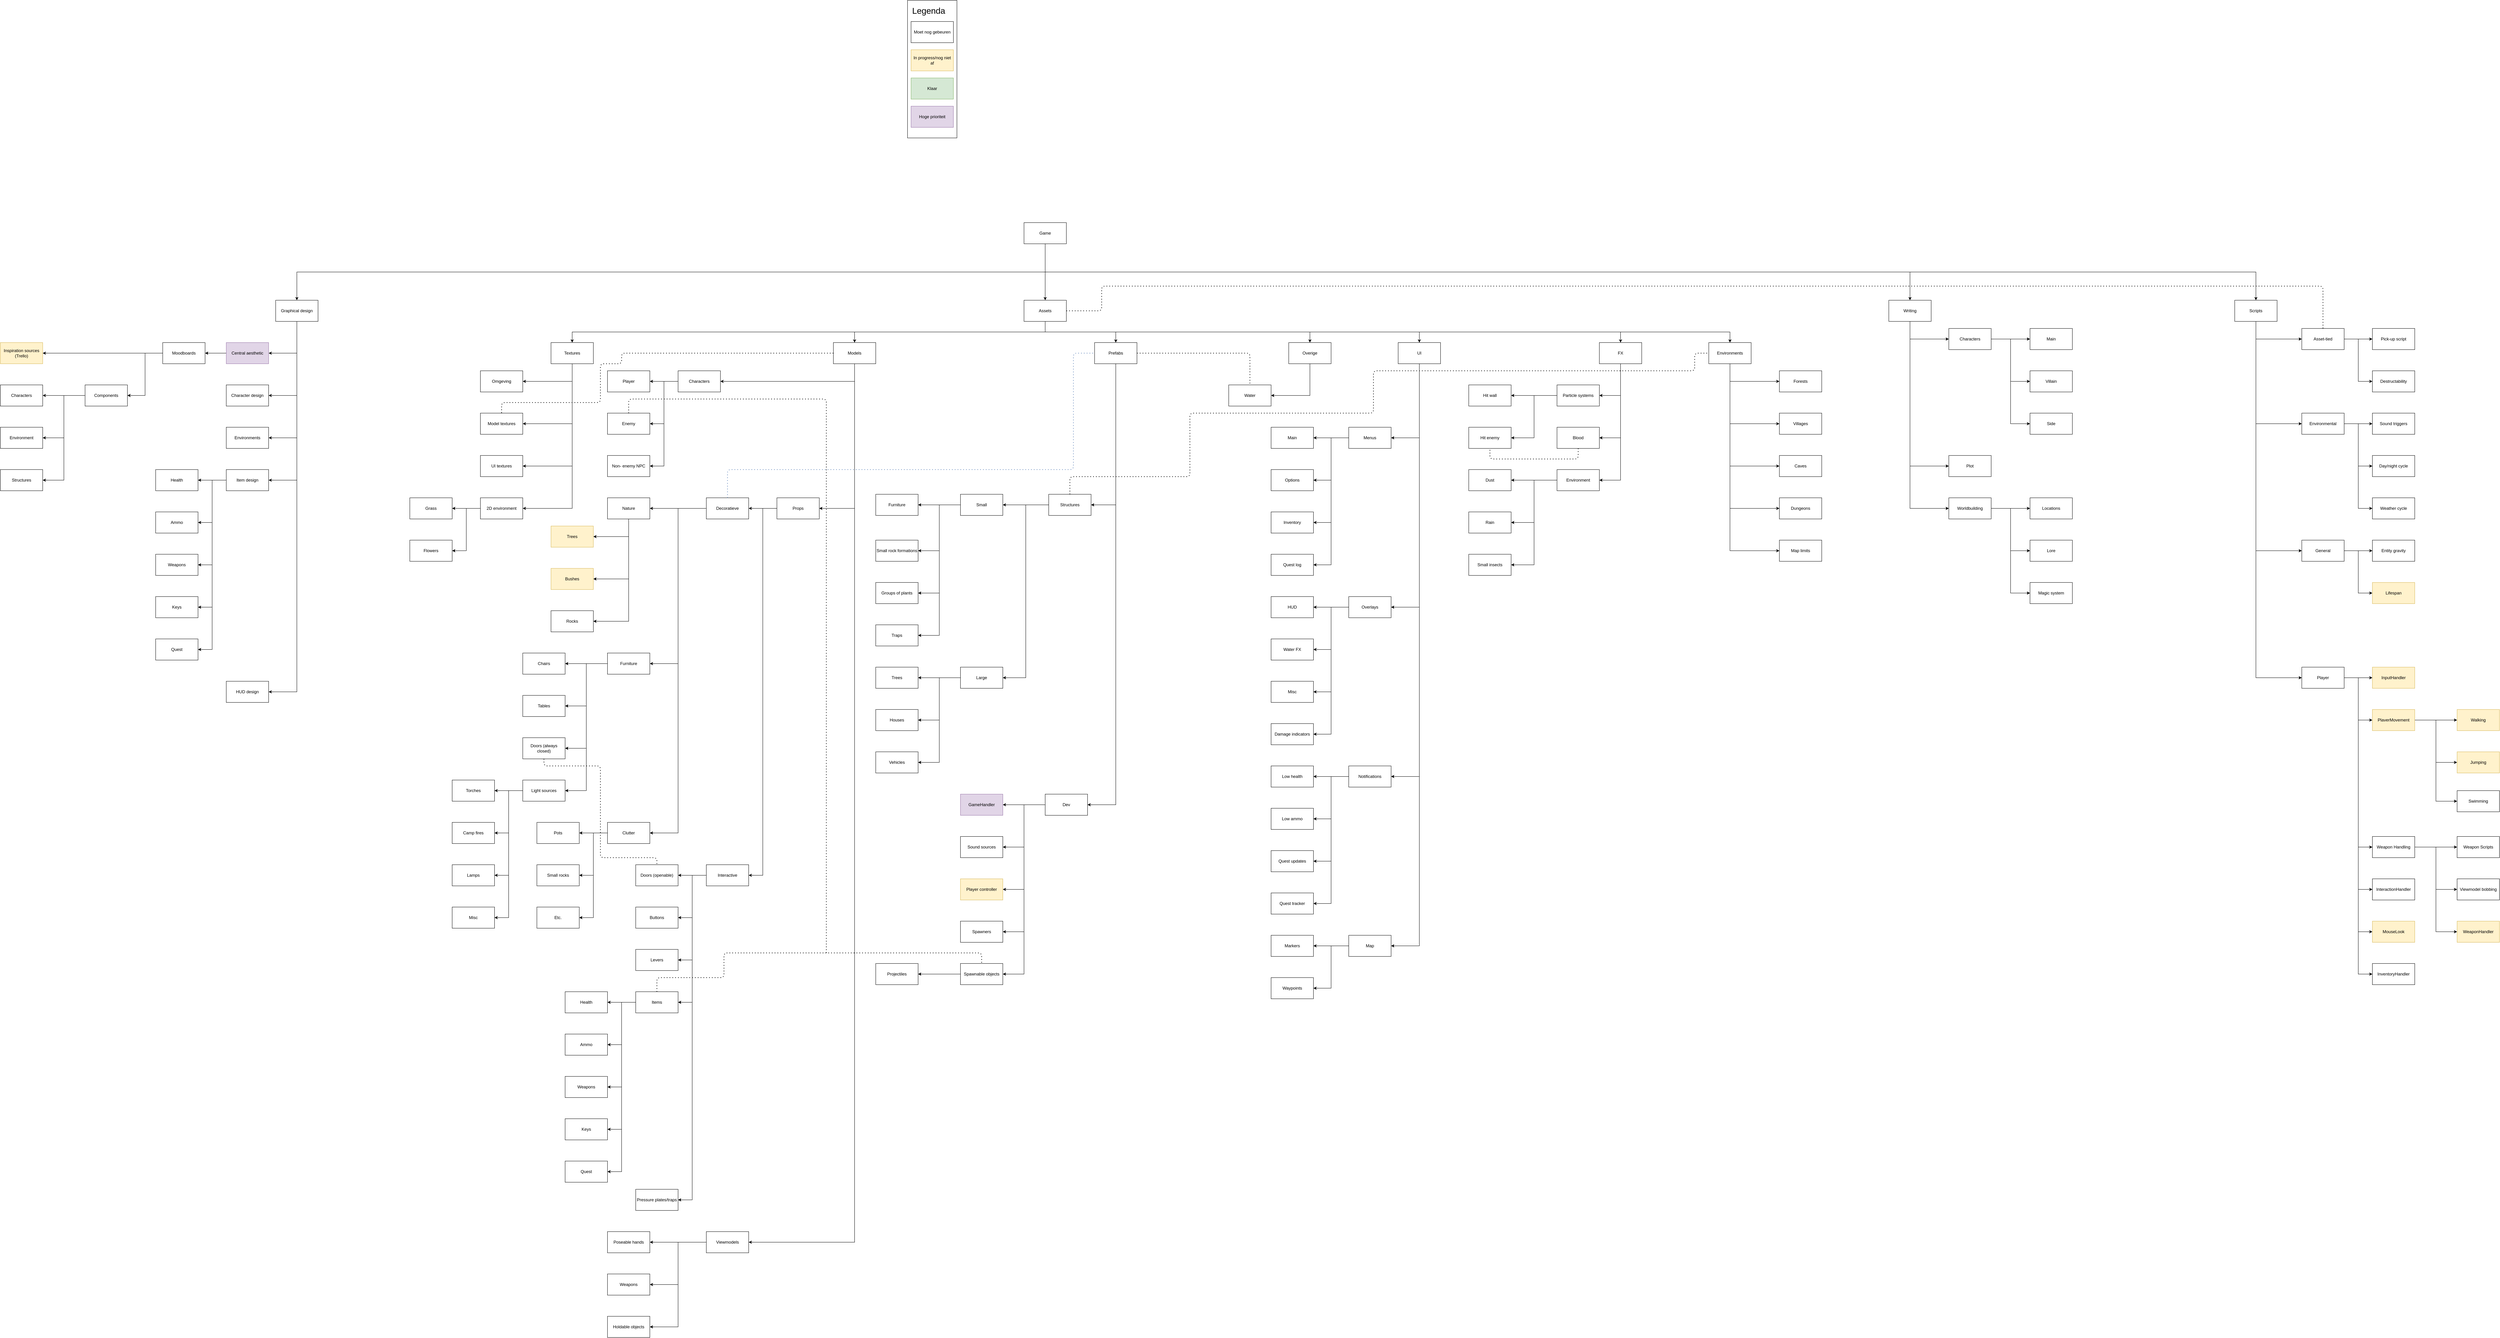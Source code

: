 <mxfile version="13.6.2" type="device"><diagram id="MTQY-oApeXbw65btj64V" name="Page-1"><mxGraphModel dx="10040" dy="6173" grid="1" gridSize="10" guides="1" tooltips="1" connect="1" arrows="1" fold="1" page="0" pageScale="1" pageWidth="827" pageHeight="1169" math="0" shadow="0"><root><mxCell id="0"/><mxCell id="1" parent="0"/><mxCell id="kbyijq5xXA6t5Xpd7Hi_-7" style="edgeStyle=orthogonalEdgeStyle;rounded=0;orthogonalLoop=1;jettySize=auto;html=1;exitX=0.5;exitY=1;exitDx=0;exitDy=0;" parent="1" source="kbyijq5xXA6t5Xpd7Hi_-1" target="kbyijq5xXA6t5Xpd7Hi_-2" edge="1"><mxGeometry relative="1" as="geometry"/></mxCell><mxCell id="kbyijq5xXA6t5Xpd7Hi_-8" style="edgeStyle=orthogonalEdgeStyle;rounded=0;orthogonalLoop=1;jettySize=auto;html=1;exitX=0.5;exitY=1;exitDx=0;exitDy=0;entryX=0.5;entryY=0;entryDx=0;entryDy=0;" parent="1" source="kbyijq5xXA6t5Xpd7Hi_-1" target="kbyijq5xXA6t5Xpd7Hi_-3" edge="1"><mxGeometry relative="1" as="geometry"/></mxCell><mxCell id="kbyijq5xXA6t5Xpd7Hi_-9" style="edgeStyle=orthogonalEdgeStyle;rounded=0;orthogonalLoop=1;jettySize=auto;html=1;exitX=0.5;exitY=1;exitDx=0;exitDy=0;entryX=0.5;entryY=0;entryDx=0;entryDy=0;" parent="1" source="kbyijq5xXA6t5Xpd7Hi_-1" target="kbyijq5xXA6t5Xpd7Hi_-4" edge="1"><mxGeometry relative="1" as="geometry"/></mxCell><mxCell id="kbyijq5xXA6t5Xpd7Hi_-11" style="edgeStyle=orthogonalEdgeStyle;rounded=0;orthogonalLoop=1;jettySize=auto;html=1;exitX=0.5;exitY=1;exitDx=0;exitDy=0;entryX=0.5;entryY=0;entryDx=0;entryDy=0;" parent="1" source="kbyijq5xXA6t5Xpd7Hi_-1" target="kbyijq5xXA6t5Xpd7Hi_-10" edge="1"><mxGeometry relative="1" as="geometry"/></mxCell><mxCell id="kbyijq5xXA6t5Xpd7Hi_-13" style="edgeStyle=orthogonalEdgeStyle;rounded=0;orthogonalLoop=1;jettySize=auto;html=1;exitX=0.5;exitY=1;exitDx=0;exitDy=0;entryX=0.5;entryY=0;entryDx=0;entryDy=0;" parent="1" source="kbyijq5xXA6t5Xpd7Hi_-1" target="kbyijq5xXA6t5Xpd7Hi_-12" edge="1"><mxGeometry relative="1" as="geometry"/></mxCell><mxCell id="kbyijq5xXA6t5Xpd7Hi_-196" style="edgeStyle=orthogonalEdgeStyle;rounded=0;jumpStyle=none;orthogonalLoop=1;jettySize=auto;html=1;exitX=0.5;exitY=1;exitDx=0;exitDy=0;entryX=0.5;entryY=0;entryDx=0;entryDy=0;" parent="1" source="kbyijq5xXA6t5Xpd7Hi_-1" target="kbyijq5xXA6t5Xpd7Hi_-195" edge="1"><mxGeometry relative="1" as="geometry"/></mxCell><mxCell id="kbyijq5xXA6t5Xpd7Hi_-284" style="edgeStyle=orthogonalEdgeStyle;rounded=0;jumpStyle=none;orthogonalLoop=1;jettySize=auto;html=1;exitX=0.5;exitY=1;exitDx=0;exitDy=0;entryX=0.5;entryY=0;entryDx=0;entryDy=0;" parent="1" source="kbyijq5xXA6t5Xpd7Hi_-1" target="kbyijq5xXA6t5Xpd7Hi_-283" edge="1"><mxGeometry relative="1" as="geometry"/></mxCell><mxCell id="kbyijq5xXA6t5Xpd7Hi_-1" value="Assets" style="rounded=0;whiteSpace=wrap;html=1;" parent="1" vertex="1"><mxGeometry x="340" y="120" width="120" height="60" as="geometry"/></mxCell><mxCell id="kbyijq5xXA6t5Xpd7Hi_-17" style="edgeStyle=orthogonalEdgeStyle;rounded=0;orthogonalLoop=1;jettySize=auto;html=1;exitX=0.5;exitY=1;exitDx=0;exitDy=0;entryX=1;entryY=0.5;entryDx=0;entryDy=0;" parent="1" source="kbyijq5xXA6t5Xpd7Hi_-2" target="kbyijq5xXA6t5Xpd7Hi_-14" edge="1"><mxGeometry relative="1" as="geometry"/></mxCell><mxCell id="kbyijq5xXA6t5Xpd7Hi_-18" style="edgeStyle=orthogonalEdgeStyle;rounded=0;orthogonalLoop=1;jettySize=auto;html=1;exitX=0.5;exitY=1;exitDx=0;exitDy=0;entryX=1;entryY=0.5;entryDx=0;entryDy=0;" parent="1" source="kbyijq5xXA6t5Xpd7Hi_-2" target="kbyijq5xXA6t5Xpd7Hi_-15" edge="1"><mxGeometry relative="1" as="geometry"/></mxCell><mxCell id="kbyijq5xXA6t5Xpd7Hi_-19" style="edgeStyle=orthogonalEdgeStyle;rounded=0;orthogonalLoop=1;jettySize=auto;html=1;exitX=0.5;exitY=1;exitDx=0;exitDy=0;entryX=1;entryY=0.5;entryDx=0;entryDy=0;" parent="1" source="kbyijq5xXA6t5Xpd7Hi_-2" target="kbyijq5xXA6t5Xpd7Hi_-16" edge="1"><mxGeometry relative="1" as="geometry"/></mxCell><mxCell id="kbyijq5xXA6t5Xpd7Hi_-46" style="edgeStyle=orthogonalEdgeStyle;rounded=0;orthogonalLoop=1;jettySize=auto;html=1;exitX=0.5;exitY=1;exitDx=0;exitDy=0;entryX=1;entryY=0.5;entryDx=0;entryDy=0;" parent="1" source="kbyijq5xXA6t5Xpd7Hi_-2" target="kbyijq5xXA6t5Xpd7Hi_-45" edge="1"><mxGeometry relative="1" as="geometry"/></mxCell><mxCell id="kbyijq5xXA6t5Xpd7Hi_-2" value="Textures" style="rounded=0;whiteSpace=wrap;html=1;" parent="1" vertex="1"><mxGeometry x="-1000" y="240" width="120" height="60" as="geometry"/></mxCell><mxCell id="kbyijq5xXA6t5Xpd7Hi_-25" style="edgeStyle=orthogonalEdgeStyle;rounded=0;orthogonalLoop=1;jettySize=auto;html=1;exitX=0.5;exitY=1;exitDx=0;exitDy=0;entryX=1;entryY=0.5;entryDx=0;entryDy=0;" parent="1" source="kbyijq5xXA6t5Xpd7Hi_-3" target="kbyijq5xXA6t5Xpd7Hi_-20" edge="1"><mxGeometry relative="1" as="geometry"/></mxCell><mxCell id="kbyijq5xXA6t5Xpd7Hi_-31" style="edgeStyle=orthogonalEdgeStyle;rounded=0;orthogonalLoop=1;jettySize=auto;html=1;exitX=0.5;exitY=1;exitDx=0;exitDy=0;entryX=1;entryY=0.5;entryDx=0;entryDy=0;" parent="1" source="kbyijq5xXA6t5Xpd7Hi_-3" target="kbyijq5xXA6t5Xpd7Hi_-29" edge="1"><mxGeometry relative="1" as="geometry"/></mxCell><mxCell id="58HgQ0xtX8p1XBose_VV-18" style="edgeStyle=orthogonalEdgeStyle;rounded=0;orthogonalLoop=1;jettySize=auto;html=1;exitX=0.5;exitY=1;exitDx=0;exitDy=0;entryX=1;entryY=0.5;entryDx=0;entryDy=0;" parent="1" source="kbyijq5xXA6t5Xpd7Hi_-3" target="58HgQ0xtX8p1XBose_VV-17" edge="1"><mxGeometry relative="1" as="geometry"/></mxCell><mxCell id="kbyijq5xXA6t5Xpd7Hi_-3" value="Models" style="rounded=0;whiteSpace=wrap;html=1;" parent="1" vertex="1"><mxGeometry x="-200" y="240" width="120" height="60" as="geometry"/></mxCell><mxCell id="kbyijq5xXA6t5Xpd7Hi_-122" style="edgeStyle=orthogonalEdgeStyle;rounded=0;jumpStyle=none;orthogonalLoop=1;jettySize=auto;html=1;exitX=0.5;exitY=1;exitDx=0;exitDy=0;entryX=1;entryY=0.5;entryDx=0;entryDy=0;" parent="1" source="kbyijq5xXA6t5Xpd7Hi_-4" target="kbyijq5xXA6t5Xpd7Hi_-118" edge="1"><mxGeometry relative="1" as="geometry"/></mxCell><mxCell id="kbyijq5xXA6t5Xpd7Hi_-123" style="edgeStyle=orthogonalEdgeStyle;rounded=0;jumpStyle=none;orthogonalLoop=1;jettySize=auto;html=1;exitX=0.5;exitY=1;exitDx=0;exitDy=0;entryX=1;entryY=0.5;entryDx=0;entryDy=0;" parent="1" source="kbyijq5xXA6t5Xpd7Hi_-4" target="kbyijq5xXA6t5Xpd7Hi_-116" edge="1"><mxGeometry relative="1" as="geometry"/></mxCell><mxCell id="kbyijq5xXA6t5Xpd7Hi_-4" value="Prefabs" style="rounded=0;whiteSpace=wrap;html=1;" parent="1" vertex="1"><mxGeometry x="540" y="240" width="120" height="60" as="geometry"/></mxCell><mxCell id="kbyijq5xXA6t5Xpd7Hi_-155" style="edgeStyle=orthogonalEdgeStyle;rounded=0;jumpStyle=none;orthogonalLoop=1;jettySize=auto;html=1;exitX=0.5;exitY=1;exitDx=0;exitDy=0;entryX=1;entryY=0.5;entryDx=0;entryDy=0;" parent="1" source="kbyijq5xXA6t5Xpd7Hi_-10" target="kbyijq5xXA6t5Xpd7Hi_-57" edge="1"><mxGeometry relative="1" as="geometry"/></mxCell><mxCell id="kbyijq5xXA6t5Xpd7Hi_-10" value="Overige" style="rounded=0;whiteSpace=wrap;html=1;" parent="1" vertex="1"><mxGeometry x="1090" y="240" width="120" height="60" as="geometry"/></mxCell><mxCell id="kbyijq5xXA6t5Xpd7Hi_-158" style="edgeStyle=orthogonalEdgeStyle;rounded=0;jumpStyle=none;orthogonalLoop=1;jettySize=auto;html=1;exitX=0.5;exitY=1;exitDx=0;exitDy=0;entryX=1;entryY=0.5;entryDx=0;entryDy=0;" parent="1" source="kbyijq5xXA6t5Xpd7Hi_-12" target="kbyijq5xXA6t5Xpd7Hi_-157" edge="1"><mxGeometry relative="1" as="geometry"/></mxCell><mxCell id="kbyijq5xXA6t5Xpd7Hi_-160" style="edgeStyle=orthogonalEdgeStyle;rounded=0;jumpStyle=none;orthogonalLoop=1;jettySize=auto;html=1;exitX=0.5;exitY=1;exitDx=0;exitDy=0;entryX=1;entryY=0.5;entryDx=0;entryDy=0;" parent="1" source="kbyijq5xXA6t5Xpd7Hi_-12" target="kbyijq5xXA6t5Xpd7Hi_-159" edge="1"><mxGeometry relative="1" as="geometry"/></mxCell><mxCell id="kbyijq5xXA6t5Xpd7Hi_-162" style="edgeStyle=orthogonalEdgeStyle;rounded=0;jumpStyle=none;orthogonalLoop=1;jettySize=auto;html=1;exitX=0.5;exitY=1;exitDx=0;exitDy=0;entryX=1;entryY=0.5;entryDx=0;entryDy=0;" parent="1" source="kbyijq5xXA6t5Xpd7Hi_-12" target="kbyijq5xXA6t5Xpd7Hi_-161" edge="1"><mxGeometry relative="1" as="geometry"/></mxCell><mxCell id="kbyijq5xXA6t5Xpd7Hi_-168" style="edgeStyle=orthogonalEdgeStyle;rounded=0;jumpStyle=none;orthogonalLoop=1;jettySize=auto;html=1;exitX=0.5;exitY=1;exitDx=0;exitDy=0;entryX=1;entryY=0.5;entryDx=0;entryDy=0;" parent="1" source="kbyijq5xXA6t5Xpd7Hi_-12" target="kbyijq5xXA6t5Xpd7Hi_-167" edge="1"><mxGeometry relative="1" as="geometry"/></mxCell><mxCell id="kbyijq5xXA6t5Xpd7Hi_-12" value="UI" style="rounded=0;whiteSpace=wrap;html=1;" parent="1" vertex="1"><mxGeometry x="1400" y="240" width="120" height="60" as="geometry"/></mxCell><mxCell id="kbyijq5xXA6t5Xpd7Hi_-14" value="Omgeving" style="rounded=0;whiteSpace=wrap;html=1;" parent="1" vertex="1"><mxGeometry x="-1200" y="320" width="120" height="60" as="geometry"/></mxCell><mxCell id="kbyijq5xXA6t5Xpd7Hi_-15" value="Model textures" style="rounded=0;whiteSpace=wrap;html=1;" parent="1" vertex="1"><mxGeometry x="-1200" y="440" width="120" height="60" as="geometry"/></mxCell><mxCell id="kbyijq5xXA6t5Xpd7Hi_-16" value="UI textures" style="rounded=0;whiteSpace=wrap;html=1;" parent="1" vertex="1"><mxGeometry x="-1200" y="560" width="120" height="60" as="geometry"/></mxCell><mxCell id="kbyijq5xXA6t5Xpd7Hi_-26" style="edgeStyle=orthogonalEdgeStyle;rounded=0;orthogonalLoop=1;jettySize=auto;html=1;exitX=0;exitY=0.5;exitDx=0;exitDy=0;" parent="1" source="kbyijq5xXA6t5Xpd7Hi_-20" target="kbyijq5xXA6t5Xpd7Hi_-21" edge="1"><mxGeometry relative="1" as="geometry"/></mxCell><mxCell id="kbyijq5xXA6t5Xpd7Hi_-27" style="edgeStyle=orthogonalEdgeStyle;rounded=0;orthogonalLoop=1;jettySize=auto;html=1;exitX=0;exitY=0.5;exitDx=0;exitDy=0;entryX=1;entryY=0.5;entryDx=0;entryDy=0;" parent="1" source="kbyijq5xXA6t5Xpd7Hi_-20" target="kbyijq5xXA6t5Xpd7Hi_-22" edge="1"><mxGeometry relative="1" as="geometry"/></mxCell><mxCell id="kbyijq5xXA6t5Xpd7Hi_-28" style="edgeStyle=orthogonalEdgeStyle;rounded=0;orthogonalLoop=1;jettySize=auto;html=1;exitX=0;exitY=0.5;exitDx=0;exitDy=0;entryX=1;entryY=0.5;entryDx=0;entryDy=0;" parent="1" source="kbyijq5xXA6t5Xpd7Hi_-20" target="kbyijq5xXA6t5Xpd7Hi_-23" edge="1"><mxGeometry relative="1" as="geometry"/></mxCell><mxCell id="kbyijq5xXA6t5Xpd7Hi_-20" value="Characters" style="rounded=0;whiteSpace=wrap;html=1;" parent="1" vertex="1"><mxGeometry x="-640" y="320" width="120" height="60" as="geometry"/></mxCell><mxCell id="kbyijq5xXA6t5Xpd7Hi_-21" value="Player" style="rounded=0;whiteSpace=wrap;html=1;" parent="1" vertex="1"><mxGeometry x="-840" y="320" width="120" height="60" as="geometry"/></mxCell><mxCell id="kbyijq5xXA6t5Xpd7Hi_-22" value="Enemy" style="rounded=0;whiteSpace=wrap;html=1;" parent="1" vertex="1"><mxGeometry x="-840" y="440" width="120" height="60" as="geometry"/></mxCell><mxCell id="kbyijq5xXA6t5Xpd7Hi_-23" value="Non- enemy NPC" style="rounded=0;whiteSpace=wrap;html=1;" parent="1" vertex="1"><mxGeometry x="-840" y="560" width="120" height="60" as="geometry"/></mxCell><mxCell id="kbyijq5xXA6t5Xpd7Hi_-34" style="edgeStyle=orthogonalEdgeStyle;rounded=0;orthogonalLoop=1;jettySize=auto;html=1;exitX=0;exitY=0.5;exitDx=0;exitDy=0;entryX=1;entryY=0.5;entryDx=0;entryDy=0;" parent="1" source="kbyijq5xXA6t5Xpd7Hi_-29" target="kbyijq5xXA6t5Xpd7Hi_-32" edge="1"><mxGeometry relative="1" as="geometry"/></mxCell><mxCell id="kbyijq5xXA6t5Xpd7Hi_-35" style="edgeStyle=orthogonalEdgeStyle;rounded=0;orthogonalLoop=1;jettySize=auto;html=1;exitX=0;exitY=0.5;exitDx=0;exitDy=0;entryX=1;entryY=0.5;entryDx=0;entryDy=0;" parent="1" source="kbyijq5xXA6t5Xpd7Hi_-29" target="kbyijq5xXA6t5Xpd7Hi_-33" edge="1"><mxGeometry relative="1" as="geometry"/></mxCell><mxCell id="kbyijq5xXA6t5Xpd7Hi_-29" value="Props" style="rounded=0;whiteSpace=wrap;html=1;" parent="1" vertex="1"><mxGeometry x="-360" y="680" width="120" height="60" as="geometry"/></mxCell><mxCell id="kbyijq5xXA6t5Xpd7Hi_-39" style="edgeStyle=orthogonalEdgeStyle;rounded=0;orthogonalLoop=1;jettySize=auto;html=1;exitX=0;exitY=0.5;exitDx=0;exitDy=0;" parent="1" source="kbyijq5xXA6t5Xpd7Hi_-32" target="kbyijq5xXA6t5Xpd7Hi_-36" edge="1"><mxGeometry relative="1" as="geometry"/></mxCell><mxCell id="kbyijq5xXA6t5Xpd7Hi_-40" style="edgeStyle=orthogonalEdgeStyle;rounded=0;orthogonalLoop=1;jettySize=auto;html=1;exitX=0;exitY=0.5;exitDx=0;exitDy=0;entryX=1;entryY=0.5;entryDx=0;entryDy=0;" parent="1" source="kbyijq5xXA6t5Xpd7Hi_-32" target="kbyijq5xXA6t5Xpd7Hi_-37" edge="1"><mxGeometry relative="1" as="geometry"/></mxCell><mxCell id="kbyijq5xXA6t5Xpd7Hi_-41" style="edgeStyle=orthogonalEdgeStyle;rounded=0;orthogonalLoop=1;jettySize=auto;html=1;exitX=0;exitY=0.5;exitDx=0;exitDy=0;entryX=1;entryY=0.5;entryDx=0;entryDy=0;" parent="1" source="kbyijq5xXA6t5Xpd7Hi_-32" target="kbyijq5xXA6t5Xpd7Hi_-38" edge="1"><mxGeometry relative="1" as="geometry"/></mxCell><mxCell id="kbyijq5xXA6t5Xpd7Hi_-32" value="Decoratieve" style="rounded=0;whiteSpace=wrap;html=1;" parent="1" vertex="1"><mxGeometry x="-560" y="680" width="120" height="60" as="geometry"/></mxCell><mxCell id="kbyijq5xXA6t5Xpd7Hi_-83" style="edgeStyle=orthogonalEdgeStyle;rounded=0;orthogonalLoop=1;jettySize=auto;html=1;exitX=0;exitY=0.5;exitDx=0;exitDy=0;entryX=1;entryY=0.5;entryDx=0;entryDy=0;" parent="1" source="kbyijq5xXA6t5Xpd7Hi_-33" target="kbyijq5xXA6t5Xpd7Hi_-82" edge="1"><mxGeometry relative="1" as="geometry"/></mxCell><mxCell id="kbyijq5xXA6t5Xpd7Hi_-93" style="edgeStyle=orthogonalEdgeStyle;rounded=0;orthogonalLoop=1;jettySize=auto;html=1;exitX=0;exitY=0.5;exitDx=0;exitDy=0;entryX=1;entryY=0.5;entryDx=0;entryDy=0;" parent="1" source="kbyijq5xXA6t5Xpd7Hi_-33" target="kbyijq5xXA6t5Xpd7Hi_-92" edge="1"><mxGeometry relative="1" as="geometry"/></mxCell><mxCell id="kbyijq5xXA6t5Xpd7Hi_-95" style="edgeStyle=orthogonalEdgeStyle;rounded=0;orthogonalLoop=1;jettySize=auto;html=1;exitX=0;exitY=0.5;exitDx=0;exitDy=0;entryX=1;entryY=0.5;entryDx=0;entryDy=0;" parent="1" source="kbyijq5xXA6t5Xpd7Hi_-33" target="kbyijq5xXA6t5Xpd7Hi_-94" edge="1"><mxGeometry relative="1" as="geometry"/></mxCell><mxCell id="kbyijq5xXA6t5Xpd7Hi_-97" style="edgeStyle=orthogonalEdgeStyle;rounded=0;orthogonalLoop=1;jettySize=auto;html=1;exitX=0;exitY=0.5;exitDx=0;exitDy=0;entryX=1;entryY=0.5;entryDx=0;entryDy=0;" parent="1" source="kbyijq5xXA6t5Xpd7Hi_-33" target="kbyijq5xXA6t5Xpd7Hi_-96" edge="1"><mxGeometry relative="1" as="geometry"/></mxCell><mxCell id="kbyijq5xXA6t5Xpd7Hi_-112" style="edgeStyle=orthogonalEdgeStyle;rounded=0;orthogonalLoop=1;jettySize=auto;html=1;exitX=0;exitY=0.5;exitDx=0;exitDy=0;entryX=1;entryY=0.5;entryDx=0;entryDy=0;" parent="1" source="kbyijq5xXA6t5Xpd7Hi_-33" target="kbyijq5xXA6t5Xpd7Hi_-111" edge="1"><mxGeometry relative="1" as="geometry"/></mxCell><mxCell id="kbyijq5xXA6t5Xpd7Hi_-33" value="Interactive" style="rounded=0;whiteSpace=wrap;html=1;" parent="1" vertex="1"><mxGeometry x="-560" y="1720" width="120" height="60" as="geometry"/></mxCell><mxCell id="kbyijq5xXA6t5Xpd7Hi_-50" style="edgeStyle=orthogonalEdgeStyle;rounded=0;orthogonalLoop=1;jettySize=auto;html=1;exitX=0.5;exitY=1;exitDx=0;exitDy=0;entryX=1;entryY=0.5;entryDx=0;entryDy=0;" parent="1" source="kbyijq5xXA6t5Xpd7Hi_-36" target="kbyijq5xXA6t5Xpd7Hi_-42" edge="1"><mxGeometry relative="1" as="geometry"/></mxCell><mxCell id="kbyijq5xXA6t5Xpd7Hi_-51" style="edgeStyle=orthogonalEdgeStyle;rounded=0;orthogonalLoop=1;jettySize=auto;html=1;exitX=0.5;exitY=1;exitDx=0;exitDy=0;entryX=1;entryY=0.5;entryDx=0;entryDy=0;" parent="1" source="kbyijq5xXA6t5Xpd7Hi_-36" target="kbyijq5xXA6t5Xpd7Hi_-43" edge="1"><mxGeometry relative="1" as="geometry"/></mxCell><mxCell id="kbyijq5xXA6t5Xpd7Hi_-56" style="edgeStyle=orthogonalEdgeStyle;rounded=0;orthogonalLoop=1;jettySize=auto;html=1;exitX=0.5;exitY=1;exitDx=0;exitDy=0;entryX=1;entryY=0.5;entryDx=0;entryDy=0;" parent="1" source="kbyijq5xXA6t5Xpd7Hi_-36" target="kbyijq5xXA6t5Xpd7Hi_-55" edge="1"><mxGeometry relative="1" as="geometry"/></mxCell><mxCell id="kbyijq5xXA6t5Xpd7Hi_-36" value="Nature" style="rounded=0;whiteSpace=wrap;html=1;" parent="1" vertex="1"><mxGeometry x="-840" y="680" width="120" height="60" as="geometry"/></mxCell><mxCell id="kbyijq5xXA6t5Xpd7Hi_-61" style="edgeStyle=orthogonalEdgeStyle;rounded=0;orthogonalLoop=1;jettySize=auto;html=1;exitX=0;exitY=0.5;exitDx=0;exitDy=0;entryX=1;entryY=0.5;entryDx=0;entryDy=0;" parent="1" source="kbyijq5xXA6t5Xpd7Hi_-37" target="kbyijq5xXA6t5Xpd7Hi_-59" edge="1"><mxGeometry relative="1" as="geometry"/></mxCell><mxCell id="kbyijq5xXA6t5Xpd7Hi_-62" style="edgeStyle=orthogonalEdgeStyle;rounded=0;orthogonalLoop=1;jettySize=auto;html=1;exitX=0;exitY=0.5;exitDx=0;exitDy=0;entryX=1;entryY=0.5;entryDx=0;entryDy=0;" parent="1" source="kbyijq5xXA6t5Xpd7Hi_-37" target="kbyijq5xXA6t5Xpd7Hi_-60" edge="1"><mxGeometry relative="1" as="geometry"/></mxCell><mxCell id="kbyijq5xXA6t5Xpd7Hi_-65" style="edgeStyle=orthogonalEdgeStyle;rounded=0;orthogonalLoop=1;jettySize=auto;html=1;exitX=0;exitY=0.5;exitDx=0;exitDy=0;entryX=1;entryY=0.5;entryDx=0;entryDy=0;" parent="1" source="kbyijq5xXA6t5Xpd7Hi_-37" target="kbyijq5xXA6t5Xpd7Hi_-64" edge="1"><mxGeometry relative="1" as="geometry"/></mxCell><mxCell id="kbyijq5xXA6t5Xpd7Hi_-73" style="edgeStyle=orthogonalEdgeStyle;rounded=0;orthogonalLoop=1;jettySize=auto;html=1;exitX=0;exitY=0.5;exitDx=0;exitDy=0;entryX=1;entryY=0.5;entryDx=0;entryDy=0;" parent="1" source="kbyijq5xXA6t5Xpd7Hi_-37" target="kbyijq5xXA6t5Xpd7Hi_-72" edge="1"><mxGeometry relative="1" as="geometry"/></mxCell><mxCell id="kbyijq5xXA6t5Xpd7Hi_-37" value="Furniture" style="rounded=0;whiteSpace=wrap;html=1;" parent="1" vertex="1"><mxGeometry x="-840" y="1120" width="120" height="60" as="geometry"/></mxCell><mxCell id="kbyijq5xXA6t5Xpd7Hi_-86" style="edgeStyle=orthogonalEdgeStyle;rounded=0;orthogonalLoop=1;jettySize=auto;html=1;exitX=0;exitY=0.5;exitDx=0;exitDy=0;entryX=1;entryY=0.5;entryDx=0;entryDy=0;" parent="1" source="kbyijq5xXA6t5Xpd7Hi_-38" target="kbyijq5xXA6t5Xpd7Hi_-84" edge="1"><mxGeometry relative="1" as="geometry"/></mxCell><mxCell id="kbyijq5xXA6t5Xpd7Hi_-90" style="edgeStyle=orthogonalEdgeStyle;rounded=0;orthogonalLoop=1;jettySize=auto;html=1;exitX=0;exitY=0.5;exitDx=0;exitDy=0;entryX=1;entryY=0.5;entryDx=0;entryDy=0;" parent="1" source="kbyijq5xXA6t5Xpd7Hi_-38" target="kbyijq5xXA6t5Xpd7Hi_-88" edge="1"><mxGeometry relative="1" as="geometry"/></mxCell><mxCell id="kbyijq5xXA6t5Xpd7Hi_-91" style="edgeStyle=orthogonalEdgeStyle;rounded=0;orthogonalLoop=1;jettySize=auto;html=1;exitX=0;exitY=0.5;exitDx=0;exitDy=0;entryX=1;entryY=0.5;entryDx=0;entryDy=0;" parent="1" source="kbyijq5xXA6t5Xpd7Hi_-38" target="kbyijq5xXA6t5Xpd7Hi_-89" edge="1"><mxGeometry relative="1" as="geometry"/></mxCell><mxCell id="kbyijq5xXA6t5Xpd7Hi_-38" value="Clutter" style="rounded=0;whiteSpace=wrap;html=1;" parent="1" vertex="1"><mxGeometry x="-840" y="1600" width="120" height="60" as="geometry"/></mxCell><mxCell id="kbyijq5xXA6t5Xpd7Hi_-42" value="Trees" style="rounded=0;whiteSpace=wrap;html=1;fillColor=#fff2cc;strokeColor=#d6b656;" parent="1" vertex="1"><mxGeometry x="-1000" y="760" width="120" height="60" as="geometry"/></mxCell><mxCell id="kbyijq5xXA6t5Xpd7Hi_-43" value="Bushes" style="rounded=0;whiteSpace=wrap;html=1;fillColor=#fff2cc;strokeColor=#d6b656;" parent="1" vertex="1"><mxGeometry x="-1000" y="880" width="120" height="60" as="geometry"/></mxCell><mxCell id="kbyijq5xXA6t5Xpd7Hi_-49" style="edgeStyle=orthogonalEdgeStyle;rounded=0;orthogonalLoop=1;jettySize=auto;html=1;exitX=0;exitY=0.5;exitDx=0;exitDy=0;" parent="1" source="kbyijq5xXA6t5Xpd7Hi_-45" target="kbyijq5xXA6t5Xpd7Hi_-48" edge="1"><mxGeometry relative="1" as="geometry"/></mxCell><mxCell id="kbyijq5xXA6t5Xpd7Hi_-54" style="edgeStyle=orthogonalEdgeStyle;rounded=0;orthogonalLoop=1;jettySize=auto;html=1;exitX=0;exitY=0.5;exitDx=0;exitDy=0;entryX=1;entryY=0.5;entryDx=0;entryDy=0;" parent="1" source="kbyijq5xXA6t5Xpd7Hi_-45" target="kbyijq5xXA6t5Xpd7Hi_-53" edge="1"><mxGeometry relative="1" as="geometry"/></mxCell><mxCell id="kbyijq5xXA6t5Xpd7Hi_-45" value="2D environment" style="rounded=0;whiteSpace=wrap;html=1;" parent="1" vertex="1"><mxGeometry x="-1200" y="680" width="120" height="60" as="geometry"/></mxCell><mxCell id="kbyijq5xXA6t5Xpd7Hi_-48" value="Grass" style="rounded=0;whiteSpace=wrap;html=1;" parent="1" vertex="1"><mxGeometry x="-1400" y="680" width="120" height="60" as="geometry"/></mxCell><mxCell id="kbyijq5xXA6t5Xpd7Hi_-53" value="Flowers" style="rounded=0;whiteSpace=wrap;html=1;" parent="1" vertex="1"><mxGeometry x="-1400" y="800" width="120" height="60" as="geometry"/></mxCell><mxCell id="kbyijq5xXA6t5Xpd7Hi_-55" value="Rocks" style="rounded=0;whiteSpace=wrap;html=1;" parent="1" vertex="1"><mxGeometry x="-1000" y="1000" width="120" height="60" as="geometry"/></mxCell><mxCell id="kbyijq5xXA6t5Xpd7Hi_-57" value="Water" style="rounded=0;whiteSpace=wrap;html=1;" parent="1" vertex="1"><mxGeometry x="920" y="360" width="120" height="60" as="geometry"/></mxCell><mxCell id="kbyijq5xXA6t5Xpd7Hi_-59" value="Chairs" style="rounded=0;whiteSpace=wrap;html=1;" parent="1" vertex="1"><mxGeometry x="-1080" y="1120" width="120" height="60" as="geometry"/></mxCell><mxCell id="kbyijq5xXA6t5Xpd7Hi_-60" value="Tables" style="rounded=0;whiteSpace=wrap;html=1;" parent="1" vertex="1"><mxGeometry x="-1080" y="1240" width="120" height="60" as="geometry"/></mxCell><mxCell id="kbyijq5xXA6t5Xpd7Hi_-64" value="Doors (always closed)" style="rounded=0;whiteSpace=wrap;html=1;" parent="1" vertex="1"><mxGeometry x="-1080" y="1360" width="120" height="60" as="geometry"/></mxCell><mxCell id="kbyijq5xXA6t5Xpd7Hi_-67" value="" style="rounded=0;whiteSpace=wrap;html=1;" parent="1" vertex="1"><mxGeometry x="10" y="-730" width="140" height="390" as="geometry"/></mxCell><mxCell id="kbyijq5xXA6t5Xpd7Hi_-68" value="&lt;span style=&quot;font-size: 24px&quot;&gt;Legenda&lt;/span&gt;" style="text;html=1;strokeColor=none;fillColor=none;align=center;verticalAlign=middle;whiteSpace=wrap;rounded=0;" parent="1" vertex="1"><mxGeometry x="50" y="-710" width="40" height="20" as="geometry"/></mxCell><mxCell id="kbyijq5xXA6t5Xpd7Hi_-69" value="Klaar" style="rounded=0;whiteSpace=wrap;html=1;fillColor=#d5e8d4;strokeColor=#82b366;" parent="1" vertex="1"><mxGeometry x="20" y="-510" width="120" height="60" as="geometry"/></mxCell><mxCell id="kbyijq5xXA6t5Xpd7Hi_-70" value="In progress/nog niet af" style="rounded=0;whiteSpace=wrap;html=1;fillColor=#fff2cc;strokeColor=#d6b656;" parent="1" vertex="1"><mxGeometry x="20" y="-590" width="120" height="60" as="geometry"/></mxCell><mxCell id="kbyijq5xXA6t5Xpd7Hi_-71" value="Moet nog gebeuren" style="rounded=0;whiteSpace=wrap;html=1;" parent="1" vertex="1"><mxGeometry x="20" y="-670" width="120" height="60" as="geometry"/></mxCell><mxCell id="kbyijq5xXA6t5Xpd7Hi_-78" style="edgeStyle=orthogonalEdgeStyle;rounded=0;orthogonalLoop=1;jettySize=auto;html=1;exitX=0;exitY=0.5;exitDx=0;exitDy=0;entryX=1;entryY=0.5;entryDx=0;entryDy=0;" parent="1" source="kbyijq5xXA6t5Xpd7Hi_-72" target="kbyijq5xXA6t5Xpd7Hi_-74" edge="1"><mxGeometry relative="1" as="geometry"/></mxCell><mxCell id="kbyijq5xXA6t5Xpd7Hi_-79" style="edgeStyle=orthogonalEdgeStyle;rounded=0;orthogonalLoop=1;jettySize=auto;html=1;exitX=0;exitY=0.5;exitDx=0;exitDy=0;entryX=1;entryY=0.5;entryDx=0;entryDy=0;" parent="1" source="kbyijq5xXA6t5Xpd7Hi_-72" target="kbyijq5xXA6t5Xpd7Hi_-75" edge="1"><mxGeometry relative="1" as="geometry"/></mxCell><mxCell id="kbyijq5xXA6t5Xpd7Hi_-80" style="edgeStyle=orthogonalEdgeStyle;rounded=0;orthogonalLoop=1;jettySize=auto;html=1;exitX=0;exitY=0.5;exitDx=0;exitDy=0;entryX=1;entryY=0.5;entryDx=0;entryDy=0;" parent="1" source="kbyijq5xXA6t5Xpd7Hi_-72" target="kbyijq5xXA6t5Xpd7Hi_-76" edge="1"><mxGeometry relative="1" as="geometry"/></mxCell><mxCell id="kbyijq5xXA6t5Xpd7Hi_-81" style="edgeStyle=orthogonalEdgeStyle;rounded=0;orthogonalLoop=1;jettySize=auto;html=1;exitX=0;exitY=0.5;exitDx=0;exitDy=0;entryX=1;entryY=0.5;entryDx=0;entryDy=0;" parent="1" source="kbyijq5xXA6t5Xpd7Hi_-72" target="kbyijq5xXA6t5Xpd7Hi_-77" edge="1"><mxGeometry relative="1" as="geometry"/></mxCell><mxCell id="kbyijq5xXA6t5Xpd7Hi_-72" value="Light sources" style="rounded=0;whiteSpace=wrap;html=1;" parent="1" vertex="1"><mxGeometry x="-1080" y="1480" width="120" height="60" as="geometry"/></mxCell><mxCell id="kbyijq5xXA6t5Xpd7Hi_-74" value="Torches" style="rounded=0;whiteSpace=wrap;html=1;" parent="1" vertex="1"><mxGeometry x="-1280" y="1480" width="120" height="60" as="geometry"/></mxCell><mxCell id="kbyijq5xXA6t5Xpd7Hi_-75" value="Camp fires" style="rounded=0;whiteSpace=wrap;html=1;" parent="1" vertex="1"><mxGeometry x="-1280" y="1600" width="120" height="60" as="geometry"/></mxCell><mxCell id="kbyijq5xXA6t5Xpd7Hi_-76" value="Lamps" style="rounded=0;whiteSpace=wrap;html=1;" parent="1" vertex="1"><mxGeometry x="-1280" y="1720" width="120" height="60" as="geometry"/></mxCell><mxCell id="kbyijq5xXA6t5Xpd7Hi_-77" value="Misc" style="rounded=0;whiteSpace=wrap;html=1;" parent="1" vertex="1"><mxGeometry x="-1280" y="1840" width="120" height="60" as="geometry"/></mxCell><mxCell id="kbyijq5xXA6t5Xpd7Hi_-82" value="Doors (openable)" style="rounded=0;whiteSpace=wrap;html=1;" parent="1" vertex="1"><mxGeometry x="-760" y="1720" width="120" height="60" as="geometry"/></mxCell><mxCell id="kbyijq5xXA6t5Xpd7Hi_-84" value="Pots" style="rounded=0;whiteSpace=wrap;html=1;" parent="1" vertex="1"><mxGeometry x="-1040" y="1600" width="120" height="60" as="geometry"/></mxCell><mxCell id="kbyijq5xXA6t5Xpd7Hi_-85" value="" style="endArrow=none;dashed=1;html=1;dashPattern=1 3;strokeWidth=2;exitX=0.5;exitY=1;exitDx=0;exitDy=0;" parent="1" source="kbyijq5xXA6t5Xpd7Hi_-64" target="kbyijq5xXA6t5Xpd7Hi_-82" edge="1"><mxGeometry width="50" height="50" relative="1" as="geometry"><mxPoint x="-870" y="1760" as="sourcePoint"/><mxPoint x="-820" y="1710" as="targetPoint"/><Array as="points"><mxPoint x="-1020" y="1440"/><mxPoint x="-860" y="1440"/><mxPoint x="-860" y="1700"/><mxPoint x="-700" y="1700"/></Array></mxGeometry></mxCell><mxCell id="kbyijq5xXA6t5Xpd7Hi_-88" value="Small rocks" style="rounded=0;whiteSpace=wrap;html=1;" parent="1" vertex="1"><mxGeometry x="-1040" y="1720" width="120" height="60" as="geometry"/></mxCell><mxCell id="kbyijq5xXA6t5Xpd7Hi_-89" value="Etc." style="rounded=0;whiteSpace=wrap;html=1;" parent="1" vertex="1"><mxGeometry x="-1040" y="1840" width="120" height="60" as="geometry"/></mxCell><mxCell id="kbyijq5xXA6t5Xpd7Hi_-92" value="Buttons" style="rounded=0;whiteSpace=wrap;html=1;" parent="1" vertex="1"><mxGeometry x="-760" y="1840" width="120" height="60" as="geometry"/></mxCell><mxCell id="kbyijq5xXA6t5Xpd7Hi_-94" value="Levers" style="rounded=0;whiteSpace=wrap;html=1;" parent="1" vertex="1"><mxGeometry x="-760" y="1960" width="120" height="60" as="geometry"/></mxCell><mxCell id="kbyijq5xXA6t5Xpd7Hi_-101" style="edgeStyle=orthogonalEdgeStyle;rounded=0;orthogonalLoop=1;jettySize=auto;html=1;exitX=0;exitY=0.5;exitDx=0;exitDy=0;entryX=1;entryY=0.5;entryDx=0;entryDy=0;" parent="1" source="kbyijq5xXA6t5Xpd7Hi_-96" target="kbyijq5xXA6t5Xpd7Hi_-98" edge="1"><mxGeometry relative="1" as="geometry"/></mxCell><mxCell id="kbyijq5xXA6t5Xpd7Hi_-102" style="edgeStyle=orthogonalEdgeStyle;rounded=0;orthogonalLoop=1;jettySize=auto;html=1;exitX=0;exitY=0.5;exitDx=0;exitDy=0;entryX=1;entryY=0.5;entryDx=0;entryDy=0;" parent="1" source="kbyijq5xXA6t5Xpd7Hi_-96" target="kbyijq5xXA6t5Xpd7Hi_-99" edge="1"><mxGeometry relative="1" as="geometry"/></mxCell><mxCell id="kbyijq5xXA6t5Xpd7Hi_-103" style="edgeStyle=orthogonalEdgeStyle;rounded=0;orthogonalLoop=1;jettySize=auto;html=1;exitX=0;exitY=0.5;exitDx=0;exitDy=0;entryX=1;entryY=0.5;entryDx=0;entryDy=0;" parent="1" source="kbyijq5xXA6t5Xpd7Hi_-96" target="kbyijq5xXA6t5Xpd7Hi_-100" edge="1"><mxGeometry relative="1" as="geometry"/></mxCell><mxCell id="kbyijq5xXA6t5Xpd7Hi_-105" style="edgeStyle=orthogonalEdgeStyle;rounded=0;orthogonalLoop=1;jettySize=auto;html=1;exitX=0;exitY=0.5;exitDx=0;exitDy=0;entryX=1;entryY=0.5;entryDx=0;entryDy=0;" parent="1" source="kbyijq5xXA6t5Xpd7Hi_-96" target="kbyijq5xXA6t5Xpd7Hi_-104" edge="1"><mxGeometry relative="1" as="geometry"/></mxCell><mxCell id="kbyijq5xXA6t5Xpd7Hi_-107" style="edgeStyle=orthogonalEdgeStyle;rounded=0;orthogonalLoop=1;jettySize=auto;html=1;exitX=0;exitY=0.5;exitDx=0;exitDy=0;entryX=1;entryY=0.5;entryDx=0;entryDy=0;" parent="1" source="kbyijq5xXA6t5Xpd7Hi_-96" target="kbyijq5xXA6t5Xpd7Hi_-106" edge="1"><mxGeometry relative="1" as="geometry"/></mxCell><mxCell id="kbyijq5xXA6t5Xpd7Hi_-96" value="Items" style="rounded=0;whiteSpace=wrap;html=1;" parent="1" vertex="1"><mxGeometry x="-760" y="2080" width="120" height="60" as="geometry"/></mxCell><mxCell id="kbyijq5xXA6t5Xpd7Hi_-98" value="Health" style="rounded=0;whiteSpace=wrap;html=1;" parent="1" vertex="1"><mxGeometry x="-960" y="2080" width="120" height="60" as="geometry"/></mxCell><mxCell id="kbyijq5xXA6t5Xpd7Hi_-99" value="Ammo" style="rounded=0;whiteSpace=wrap;html=1;" parent="1" vertex="1"><mxGeometry x="-960" y="2200" width="120" height="60" as="geometry"/></mxCell><mxCell id="kbyijq5xXA6t5Xpd7Hi_-100" value="Weapons" style="rounded=0;whiteSpace=wrap;html=1;" parent="1" vertex="1"><mxGeometry x="-960" y="2320" width="120" height="60" as="geometry"/></mxCell><mxCell id="kbyijq5xXA6t5Xpd7Hi_-104" value="Keys" style="rounded=0;whiteSpace=wrap;html=1;" parent="1" vertex="1"><mxGeometry x="-960" y="2440" width="120" height="60" as="geometry"/></mxCell><mxCell id="kbyijq5xXA6t5Xpd7Hi_-106" value="Quest" style="rounded=0;whiteSpace=wrap;html=1;" parent="1" vertex="1"><mxGeometry x="-960" y="2560" width="120" height="60" as="geometry"/></mxCell><mxCell id="kbyijq5xXA6t5Xpd7Hi_-111" value="Pressure plates/traps" style="rounded=0;whiteSpace=wrap;html=1;" parent="1" vertex="1"><mxGeometry x="-760" y="2640" width="120" height="60" as="geometry"/></mxCell><mxCell id="kbyijq5xXA6t5Xpd7Hi_-113" value="" style="endArrow=none;dashed=1;html=1;dashPattern=1 3;strokeWidth=2;entryX=0.5;entryY=0;entryDx=0;entryDy=0;exitX=0;exitY=0.5;exitDx=0;exitDy=0;" parent="1" source="kbyijq5xXA6t5Xpd7Hi_-3" target="kbyijq5xXA6t5Xpd7Hi_-15" edge="1"><mxGeometry width="50" height="50" relative="1" as="geometry"><mxPoint x="-310" y="660" as="sourcePoint"/><mxPoint x="-260" y="610" as="targetPoint"/><Array as="points"><mxPoint x="-800" y="270"/><mxPoint x="-800" y="300"/><mxPoint x="-860" y="300"/><mxPoint x="-860" y="410"/><mxPoint x="-1140" y="410"/></Array></mxGeometry></mxCell><mxCell id="kbyijq5xXA6t5Xpd7Hi_-115" value="" style="endArrow=none;dashed=1;html=1;dashPattern=1 3;strokeWidth=2;exitX=0.5;exitY=0;exitDx=0;exitDy=0;entryX=0;entryY=0.5;entryDx=0;entryDy=0;jumpStyle=none;fillColor=#dae8fc;strokeColor=#6c8ebf;" parent="1" source="kbyijq5xXA6t5Xpd7Hi_-32" target="kbyijq5xXA6t5Xpd7Hi_-4" edge="1"><mxGeometry width="50" height="50" relative="1" as="geometry"><mxPoint x="460" y="510" as="sourcePoint"/><mxPoint x="510" y="460" as="targetPoint"/><Array as="points"><mxPoint x="-500" y="600"/><mxPoint x="480" y="600"/><mxPoint x="480" y="270"/></Array></mxGeometry></mxCell><mxCell id="kbyijq5xXA6t5Xpd7Hi_-124" style="edgeStyle=orthogonalEdgeStyle;rounded=0;jumpStyle=none;orthogonalLoop=1;jettySize=auto;html=1;exitX=0;exitY=0.5;exitDx=0;exitDy=0;entryX=1;entryY=0.5;entryDx=0;entryDy=0;" parent="1" source="kbyijq5xXA6t5Xpd7Hi_-116" target="kbyijq5xXA6t5Xpd7Hi_-119" edge="1"><mxGeometry relative="1" as="geometry"/></mxCell><mxCell id="kbyijq5xXA6t5Xpd7Hi_-125" style="edgeStyle=orthogonalEdgeStyle;rounded=0;jumpStyle=none;orthogonalLoop=1;jettySize=auto;html=1;exitX=0;exitY=0.5;exitDx=0;exitDy=0;entryX=1;entryY=0.5;entryDx=0;entryDy=0;" parent="1" source="kbyijq5xXA6t5Xpd7Hi_-116" target="kbyijq5xXA6t5Xpd7Hi_-120" edge="1"><mxGeometry relative="1" as="geometry"/></mxCell><mxCell id="kbyijq5xXA6t5Xpd7Hi_-116" value="Structures" style="rounded=0;whiteSpace=wrap;html=1;" parent="1" vertex="1"><mxGeometry x="410" y="670" width="120" height="60" as="geometry"/></mxCell><mxCell id="kbyijq5xXA6t5Xpd7Hi_-141" style="edgeStyle=orthogonalEdgeStyle;rounded=0;jumpStyle=none;orthogonalLoop=1;jettySize=auto;html=1;exitX=0;exitY=0.5;exitDx=0;exitDy=0;entryX=1;entryY=0.5;entryDx=0;entryDy=0;" parent="1" source="kbyijq5xXA6t5Xpd7Hi_-118" target="kbyijq5xXA6t5Xpd7Hi_-140" edge="1"><mxGeometry relative="1" as="geometry"/></mxCell><mxCell id="kbyijq5xXA6t5Xpd7Hi_-143" style="edgeStyle=orthogonalEdgeStyle;rounded=0;jumpStyle=none;orthogonalLoop=1;jettySize=auto;html=1;exitX=0;exitY=0.5;exitDx=0;exitDy=0;entryX=1;entryY=0.5;entryDx=0;entryDy=0;" parent="1" source="kbyijq5xXA6t5Xpd7Hi_-118" target="kbyijq5xXA6t5Xpd7Hi_-142" edge="1"><mxGeometry relative="1" as="geometry"/></mxCell><mxCell id="kbyijq5xXA6t5Xpd7Hi_-145" style="edgeStyle=orthogonalEdgeStyle;rounded=0;jumpStyle=none;orthogonalLoop=1;jettySize=auto;html=1;exitX=0;exitY=0.5;exitDx=0;exitDy=0;entryX=1;entryY=0.5;entryDx=0;entryDy=0;" parent="1" source="kbyijq5xXA6t5Xpd7Hi_-118" target="kbyijq5xXA6t5Xpd7Hi_-144" edge="1"><mxGeometry relative="1" as="geometry"/></mxCell><mxCell id="kbyijq5xXA6t5Xpd7Hi_-147" style="edgeStyle=orthogonalEdgeStyle;rounded=0;jumpStyle=none;orthogonalLoop=1;jettySize=auto;html=1;exitX=0;exitY=0.5;exitDx=0;exitDy=0;entryX=1;entryY=0.5;entryDx=0;entryDy=0;" parent="1" source="kbyijq5xXA6t5Xpd7Hi_-118" target="kbyijq5xXA6t5Xpd7Hi_-146" edge="1"><mxGeometry relative="1" as="geometry"/></mxCell><mxCell id="kbyijq5xXA6t5Xpd7Hi_-149" style="edgeStyle=orthogonalEdgeStyle;rounded=0;jumpStyle=none;orthogonalLoop=1;jettySize=auto;html=1;exitX=0;exitY=0.5;exitDx=0;exitDy=0;entryX=1;entryY=0.5;entryDx=0;entryDy=0;" parent="1" source="kbyijq5xXA6t5Xpd7Hi_-118" target="kbyijq5xXA6t5Xpd7Hi_-148" edge="1"><mxGeometry relative="1" as="geometry"/></mxCell><mxCell id="kbyijq5xXA6t5Xpd7Hi_-118" value="Dev" style="rounded=0;whiteSpace=wrap;html=1;" parent="1" vertex="1"><mxGeometry x="400" y="1520" width="120" height="60" as="geometry"/></mxCell><mxCell id="kbyijq5xXA6t5Xpd7Hi_-127" style="edgeStyle=orthogonalEdgeStyle;rounded=0;jumpStyle=none;orthogonalLoop=1;jettySize=auto;html=1;exitX=0;exitY=0.5;exitDx=0;exitDy=0;entryX=1;entryY=0.5;entryDx=0;entryDy=0;" parent="1" source="kbyijq5xXA6t5Xpd7Hi_-119" target="kbyijq5xXA6t5Xpd7Hi_-126" edge="1"><mxGeometry relative="1" as="geometry"/></mxCell><mxCell id="kbyijq5xXA6t5Xpd7Hi_-129" style="edgeStyle=orthogonalEdgeStyle;rounded=0;jumpStyle=none;orthogonalLoop=1;jettySize=auto;html=1;exitX=0;exitY=0.5;exitDx=0;exitDy=0;entryX=1;entryY=0.5;entryDx=0;entryDy=0;" parent="1" source="kbyijq5xXA6t5Xpd7Hi_-119" target="kbyijq5xXA6t5Xpd7Hi_-128" edge="1"><mxGeometry relative="1" as="geometry"/></mxCell><mxCell id="kbyijq5xXA6t5Xpd7Hi_-131" style="edgeStyle=orthogonalEdgeStyle;rounded=0;jumpStyle=none;orthogonalLoop=1;jettySize=auto;html=1;exitX=0;exitY=0.5;exitDx=0;exitDy=0;entryX=1;entryY=0.5;entryDx=0;entryDy=0;" parent="1" source="kbyijq5xXA6t5Xpd7Hi_-119" target="kbyijq5xXA6t5Xpd7Hi_-130" edge="1"><mxGeometry relative="1" as="geometry"/></mxCell><mxCell id="kbyijq5xXA6t5Xpd7Hi_-137" style="edgeStyle=orthogonalEdgeStyle;rounded=0;jumpStyle=none;orthogonalLoop=1;jettySize=auto;html=1;exitX=0;exitY=0.5;exitDx=0;exitDy=0;entryX=1;entryY=0.5;entryDx=0;entryDy=0;" parent="1" source="kbyijq5xXA6t5Xpd7Hi_-119" target="kbyijq5xXA6t5Xpd7Hi_-136" edge="1"><mxGeometry relative="1" as="geometry"/></mxCell><mxCell id="kbyijq5xXA6t5Xpd7Hi_-119" value="Small" style="rounded=0;whiteSpace=wrap;html=1;" parent="1" vertex="1"><mxGeometry x="160" y="670" width="120" height="60" as="geometry"/></mxCell><mxCell id="kbyijq5xXA6t5Xpd7Hi_-134" style="edgeStyle=orthogonalEdgeStyle;rounded=0;jumpStyle=none;orthogonalLoop=1;jettySize=auto;html=1;exitX=0;exitY=0.5;exitDx=0;exitDy=0;entryX=1;entryY=0.5;entryDx=0;entryDy=0;" parent="1" source="kbyijq5xXA6t5Xpd7Hi_-120" target="kbyijq5xXA6t5Xpd7Hi_-132" edge="1"><mxGeometry relative="1" as="geometry"/></mxCell><mxCell id="kbyijq5xXA6t5Xpd7Hi_-135" style="edgeStyle=orthogonalEdgeStyle;rounded=0;jumpStyle=none;orthogonalLoop=1;jettySize=auto;html=1;exitX=0;exitY=0.5;exitDx=0;exitDy=0;entryX=1;entryY=0.5;entryDx=0;entryDy=0;" parent="1" source="kbyijq5xXA6t5Xpd7Hi_-120" target="kbyijq5xXA6t5Xpd7Hi_-133" edge="1"><mxGeometry relative="1" as="geometry"/></mxCell><mxCell id="kbyijq5xXA6t5Xpd7Hi_-139" style="edgeStyle=orthogonalEdgeStyle;rounded=0;jumpStyle=none;orthogonalLoop=1;jettySize=auto;html=1;exitX=0;exitY=0.5;exitDx=0;exitDy=0;entryX=1;entryY=0.5;entryDx=0;entryDy=0;" parent="1" source="kbyijq5xXA6t5Xpd7Hi_-120" target="kbyijq5xXA6t5Xpd7Hi_-138" edge="1"><mxGeometry relative="1" as="geometry"/></mxCell><mxCell id="kbyijq5xXA6t5Xpd7Hi_-120" value="Large" style="rounded=0;whiteSpace=wrap;html=1;" parent="1" vertex="1"><mxGeometry x="160" y="1160" width="120" height="60" as="geometry"/></mxCell><mxCell id="kbyijq5xXA6t5Xpd7Hi_-126" value="Furniture" style="rounded=0;whiteSpace=wrap;html=1;" parent="1" vertex="1"><mxGeometry x="-80" y="670" width="120" height="60" as="geometry"/></mxCell><mxCell id="kbyijq5xXA6t5Xpd7Hi_-128" value="Small rock formations" style="rounded=0;whiteSpace=wrap;html=1;" parent="1" vertex="1"><mxGeometry x="-80" y="800" width="120" height="60" as="geometry"/></mxCell><mxCell id="kbyijq5xXA6t5Xpd7Hi_-130" value="Groups of plants" style="rounded=0;whiteSpace=wrap;html=1;" parent="1" vertex="1"><mxGeometry x="-80" y="920" width="120" height="60" as="geometry"/></mxCell><mxCell id="kbyijq5xXA6t5Xpd7Hi_-132" value="Trees" style="rounded=0;whiteSpace=wrap;html=1;" parent="1" vertex="1"><mxGeometry x="-80" y="1160" width="120" height="60" as="geometry"/></mxCell><mxCell id="kbyijq5xXA6t5Xpd7Hi_-133" value="Houses" style="rounded=0;whiteSpace=wrap;html=1;" parent="1" vertex="1"><mxGeometry x="-80" y="1280" width="120" height="60" as="geometry"/></mxCell><mxCell id="kbyijq5xXA6t5Xpd7Hi_-136" value="Traps" style="rounded=0;whiteSpace=wrap;html=1;" parent="1" vertex="1"><mxGeometry x="-80" y="1040" width="120" height="60" as="geometry"/></mxCell><mxCell id="kbyijq5xXA6t5Xpd7Hi_-138" value="Vehicles" style="rounded=0;whiteSpace=wrap;html=1;" parent="1" vertex="1"><mxGeometry x="-80" y="1400" width="120" height="60" as="geometry"/></mxCell><mxCell id="kbyijq5xXA6t5Xpd7Hi_-140" value="GameHandler" style="rounded=0;whiteSpace=wrap;html=1;fillColor=#e1d5e7;strokeColor=#9673a6;" parent="1" vertex="1"><mxGeometry x="160" y="1520" width="120" height="60" as="geometry"/></mxCell><mxCell id="kbyijq5xXA6t5Xpd7Hi_-142" value="Sound sources" style="rounded=0;whiteSpace=wrap;html=1;" parent="1" vertex="1"><mxGeometry x="160" y="1640" width="120" height="60" as="geometry"/></mxCell><mxCell id="kbyijq5xXA6t5Xpd7Hi_-144" value="Player controller" style="rounded=0;whiteSpace=wrap;html=1;fillColor=#fff2cc;strokeColor=#d6b656;" parent="1" vertex="1"><mxGeometry x="160" y="1760" width="120" height="60" as="geometry"/></mxCell><mxCell id="kbyijq5xXA6t5Xpd7Hi_-151" style="edgeStyle=orthogonalEdgeStyle;rounded=0;jumpStyle=none;orthogonalLoop=1;jettySize=auto;html=1;exitX=0;exitY=0.5;exitDx=0;exitDy=0;entryX=1;entryY=0.5;entryDx=0;entryDy=0;" parent="1" source="kbyijq5xXA6t5Xpd7Hi_-146" target="kbyijq5xXA6t5Xpd7Hi_-150" edge="1"><mxGeometry relative="1" as="geometry"/></mxCell><mxCell id="kbyijq5xXA6t5Xpd7Hi_-146" value="Spawnable objects" style="rounded=0;whiteSpace=wrap;html=1;" parent="1" vertex="1"><mxGeometry x="160" y="2000" width="120" height="60" as="geometry"/></mxCell><mxCell id="kbyijq5xXA6t5Xpd7Hi_-148" value="Spawners" style="rounded=0;whiteSpace=wrap;html=1;" parent="1" vertex="1"><mxGeometry x="160" y="1880" width="120" height="60" as="geometry"/></mxCell><mxCell id="kbyijq5xXA6t5Xpd7Hi_-150" value="Projectiles" style="rounded=0;whiteSpace=wrap;html=1;" parent="1" vertex="1"><mxGeometry x="-80" y="2000" width="120" height="60" as="geometry"/></mxCell><mxCell id="kbyijq5xXA6t5Xpd7Hi_-153" value="" style="endArrow=none;dashed=1;html=1;dashPattern=1 3;strokeWidth=2;entryX=0.5;entryY=0;entryDx=0;entryDy=0;exitX=0.5;exitY=0;exitDx=0;exitDy=0;" parent="1" source="kbyijq5xXA6t5Xpd7Hi_-96" target="kbyijq5xXA6t5Xpd7Hi_-146" edge="1"><mxGeometry width="50" height="50" relative="1" as="geometry"><mxPoint x="-70" y="1960" as="sourcePoint"/><mxPoint x="-20" y="1910" as="targetPoint"/><Array as="points"><mxPoint x="-700" y="2040"/><mxPoint x="-510" y="2040"/><mxPoint x="-510" y="1970"/><mxPoint x="220" y="1970"/></Array></mxGeometry></mxCell><mxCell id="kbyijq5xXA6t5Xpd7Hi_-154" value="" style="endArrow=none;dashed=1;html=1;dashPattern=1 3;strokeWidth=2;exitX=0.5;exitY=0;exitDx=0;exitDy=0;" parent="1" source="kbyijq5xXA6t5Xpd7Hi_-22" edge="1"><mxGeometry width="50" height="50" relative="1" as="geometry"><mxPoint x="-60" y="1890" as="sourcePoint"/><mxPoint x="-220" y="1970" as="targetPoint"/><Array as="points"><mxPoint x="-780" y="400"/><mxPoint x="-220" y="400"/></Array></mxGeometry></mxCell><mxCell id="kbyijq5xXA6t5Xpd7Hi_-156" value="" style="endArrow=none;dashed=1;html=1;dashPattern=1 3;strokeWidth=2;exitX=1;exitY=0.5;exitDx=0;exitDy=0;entryX=0.5;entryY=0;entryDx=0;entryDy=0;" parent="1" source="kbyijq5xXA6t5Xpd7Hi_-4" target="kbyijq5xXA6t5Xpd7Hi_-57" edge="1"><mxGeometry width="50" height="50" relative="1" as="geometry"><mxPoint x="860" y="340" as="sourcePoint"/><mxPoint x="910" y="290" as="targetPoint"/><Array as="points"><mxPoint x="980" y="270"/></Array></mxGeometry></mxCell><mxCell id="kbyijq5xXA6t5Xpd7Hi_-164" style="edgeStyle=orthogonalEdgeStyle;rounded=0;jumpStyle=none;orthogonalLoop=1;jettySize=auto;html=1;exitX=0;exitY=0.5;exitDx=0;exitDy=0;entryX=1;entryY=0.5;entryDx=0;entryDy=0;" parent="1" source="kbyijq5xXA6t5Xpd7Hi_-157" target="kbyijq5xXA6t5Xpd7Hi_-163" edge="1"><mxGeometry relative="1" as="geometry"/></mxCell><mxCell id="kbyijq5xXA6t5Xpd7Hi_-166" style="edgeStyle=orthogonalEdgeStyle;rounded=0;jumpStyle=none;orthogonalLoop=1;jettySize=auto;html=1;exitX=0;exitY=0.5;exitDx=0;exitDy=0;entryX=1;entryY=0.5;entryDx=0;entryDy=0;" parent="1" source="kbyijq5xXA6t5Xpd7Hi_-157" target="kbyijq5xXA6t5Xpd7Hi_-165" edge="1"><mxGeometry relative="1" as="geometry"/></mxCell><mxCell id="kbyijq5xXA6t5Xpd7Hi_-171" style="edgeStyle=orthogonalEdgeStyle;rounded=0;jumpStyle=none;orthogonalLoop=1;jettySize=auto;html=1;exitX=0;exitY=0.5;exitDx=0;exitDy=0;entryX=1;entryY=0.5;entryDx=0;entryDy=0;" parent="1" source="kbyijq5xXA6t5Xpd7Hi_-157" target="kbyijq5xXA6t5Xpd7Hi_-169" edge="1"><mxGeometry relative="1" as="geometry"/></mxCell><mxCell id="kbyijq5xXA6t5Xpd7Hi_-172" style="edgeStyle=orthogonalEdgeStyle;rounded=0;jumpStyle=none;orthogonalLoop=1;jettySize=auto;html=1;exitX=0;exitY=0.5;exitDx=0;exitDy=0;entryX=1;entryY=0.5;entryDx=0;entryDy=0;" parent="1" source="kbyijq5xXA6t5Xpd7Hi_-157" target="kbyijq5xXA6t5Xpd7Hi_-170" edge="1"><mxGeometry relative="1" as="geometry"/></mxCell><mxCell id="kbyijq5xXA6t5Xpd7Hi_-157" value="Menus" style="rounded=0;whiteSpace=wrap;html=1;" parent="1" vertex="1"><mxGeometry x="1260" y="480" width="120" height="60" as="geometry"/></mxCell><mxCell id="kbyijq5xXA6t5Xpd7Hi_-174" style="edgeStyle=orthogonalEdgeStyle;rounded=0;jumpStyle=none;orthogonalLoop=1;jettySize=auto;html=1;exitX=0;exitY=0.5;exitDx=0;exitDy=0;entryX=1;entryY=0.5;entryDx=0;entryDy=0;" parent="1" source="kbyijq5xXA6t5Xpd7Hi_-159" target="kbyijq5xXA6t5Xpd7Hi_-173" edge="1"><mxGeometry relative="1" as="geometry"/></mxCell><mxCell id="kbyijq5xXA6t5Xpd7Hi_-176" style="edgeStyle=orthogonalEdgeStyle;rounded=0;jumpStyle=none;orthogonalLoop=1;jettySize=auto;html=1;exitX=0;exitY=0.5;exitDx=0;exitDy=0;entryX=1;entryY=0.5;entryDx=0;entryDy=0;" parent="1" source="kbyijq5xXA6t5Xpd7Hi_-159" target="kbyijq5xXA6t5Xpd7Hi_-175" edge="1"><mxGeometry relative="1" as="geometry"/></mxCell><mxCell id="kbyijq5xXA6t5Xpd7Hi_-178" style="edgeStyle=orthogonalEdgeStyle;rounded=0;jumpStyle=none;orthogonalLoop=1;jettySize=auto;html=1;exitX=0;exitY=0.5;exitDx=0;exitDy=0;entryX=1;entryY=0.5;entryDx=0;entryDy=0;" parent="1" source="kbyijq5xXA6t5Xpd7Hi_-159" target="kbyijq5xXA6t5Xpd7Hi_-177" edge="1"><mxGeometry relative="1" as="geometry"/></mxCell><mxCell id="kbyijq5xXA6t5Xpd7Hi_-180" style="edgeStyle=orthogonalEdgeStyle;rounded=0;jumpStyle=none;orthogonalLoop=1;jettySize=auto;html=1;exitX=0;exitY=0.5;exitDx=0;exitDy=0;entryX=1;entryY=0.5;entryDx=0;entryDy=0;" parent="1" source="kbyijq5xXA6t5Xpd7Hi_-159" target="kbyijq5xXA6t5Xpd7Hi_-179" edge="1"><mxGeometry relative="1" as="geometry"/></mxCell><mxCell id="kbyijq5xXA6t5Xpd7Hi_-159" value="Overlays" style="rounded=0;whiteSpace=wrap;html=1;" parent="1" vertex="1"><mxGeometry x="1260" y="960" width="120" height="60" as="geometry"/></mxCell><mxCell id="kbyijq5xXA6t5Xpd7Hi_-184" style="edgeStyle=orthogonalEdgeStyle;rounded=0;jumpStyle=none;orthogonalLoop=1;jettySize=auto;html=1;exitX=0;exitY=0.5;exitDx=0;exitDy=0;entryX=1;entryY=0.5;entryDx=0;entryDy=0;" parent="1" source="kbyijq5xXA6t5Xpd7Hi_-161" target="kbyijq5xXA6t5Xpd7Hi_-182" edge="1"><mxGeometry relative="1" as="geometry"/></mxCell><mxCell id="kbyijq5xXA6t5Xpd7Hi_-185" style="edgeStyle=orthogonalEdgeStyle;rounded=0;jumpStyle=none;orthogonalLoop=1;jettySize=auto;html=1;exitX=0;exitY=0.5;exitDx=0;exitDy=0;entryX=1;entryY=0.5;entryDx=0;entryDy=0;" parent="1" source="kbyijq5xXA6t5Xpd7Hi_-161" target="kbyijq5xXA6t5Xpd7Hi_-183" edge="1"><mxGeometry relative="1" as="geometry"/></mxCell><mxCell id="kbyijq5xXA6t5Xpd7Hi_-188" style="edgeStyle=orthogonalEdgeStyle;rounded=0;jumpStyle=none;orthogonalLoop=1;jettySize=auto;html=1;exitX=0;exitY=0.5;exitDx=0;exitDy=0;entryX=1;entryY=0.5;entryDx=0;entryDy=0;" parent="1" source="kbyijq5xXA6t5Xpd7Hi_-161" target="kbyijq5xXA6t5Xpd7Hi_-187" edge="1"><mxGeometry relative="1" as="geometry"/></mxCell><mxCell id="kbyijq5xXA6t5Xpd7Hi_-190" style="edgeStyle=orthogonalEdgeStyle;rounded=0;jumpStyle=none;orthogonalLoop=1;jettySize=auto;html=1;exitX=0;exitY=0.5;exitDx=0;exitDy=0;entryX=1;entryY=0.5;entryDx=0;entryDy=0;" parent="1" source="kbyijq5xXA6t5Xpd7Hi_-161" target="kbyijq5xXA6t5Xpd7Hi_-189" edge="1"><mxGeometry relative="1" as="geometry"/></mxCell><mxCell id="kbyijq5xXA6t5Xpd7Hi_-161" value="Notifications" style="rounded=0;whiteSpace=wrap;html=1;" parent="1" vertex="1"><mxGeometry x="1260" y="1440" width="120" height="60" as="geometry"/></mxCell><mxCell id="kbyijq5xXA6t5Xpd7Hi_-163" value="Main" style="rounded=0;whiteSpace=wrap;html=1;" parent="1" vertex="1"><mxGeometry x="1040" y="480" width="120" height="60" as="geometry"/></mxCell><mxCell id="kbyijq5xXA6t5Xpd7Hi_-165" value="Options" style="rounded=0;whiteSpace=wrap;html=1;" parent="1" vertex="1"><mxGeometry x="1040" y="600" width="120" height="60" as="geometry"/></mxCell><mxCell id="kbyijq5xXA6t5Xpd7Hi_-192" style="edgeStyle=orthogonalEdgeStyle;rounded=0;jumpStyle=none;orthogonalLoop=1;jettySize=auto;html=1;exitX=0;exitY=0.5;exitDx=0;exitDy=0;entryX=1;entryY=0.5;entryDx=0;entryDy=0;" parent="1" source="kbyijq5xXA6t5Xpd7Hi_-167" target="kbyijq5xXA6t5Xpd7Hi_-191" edge="1"><mxGeometry relative="1" as="geometry"/></mxCell><mxCell id="kbyijq5xXA6t5Xpd7Hi_-194" style="edgeStyle=orthogonalEdgeStyle;rounded=0;jumpStyle=none;orthogonalLoop=1;jettySize=auto;html=1;exitX=0;exitY=0.5;exitDx=0;exitDy=0;entryX=1;entryY=0.5;entryDx=0;entryDy=0;" parent="1" source="kbyijq5xXA6t5Xpd7Hi_-167" target="kbyijq5xXA6t5Xpd7Hi_-193" edge="1"><mxGeometry relative="1" as="geometry"/></mxCell><mxCell id="kbyijq5xXA6t5Xpd7Hi_-167" value="Map" style="rounded=0;whiteSpace=wrap;html=1;" parent="1" vertex="1"><mxGeometry x="1260" y="1920" width="120" height="60" as="geometry"/></mxCell><mxCell id="kbyijq5xXA6t5Xpd7Hi_-169" value="Inventory" style="rounded=0;whiteSpace=wrap;html=1;" parent="1" vertex="1"><mxGeometry x="1040" y="720" width="120" height="60" as="geometry"/></mxCell><mxCell id="kbyijq5xXA6t5Xpd7Hi_-170" value="Quest log" style="rounded=0;whiteSpace=wrap;html=1;" parent="1" vertex="1"><mxGeometry x="1040" y="840" width="120" height="60" as="geometry"/></mxCell><mxCell id="kbyijq5xXA6t5Xpd7Hi_-173" value="HUD" style="rounded=0;whiteSpace=wrap;html=1;" parent="1" vertex="1"><mxGeometry x="1040" y="960" width="120" height="60" as="geometry"/></mxCell><mxCell id="kbyijq5xXA6t5Xpd7Hi_-175" value="Water FX" style="rounded=0;whiteSpace=wrap;html=1;" parent="1" vertex="1"><mxGeometry x="1040" y="1080" width="120" height="60" as="geometry"/></mxCell><mxCell id="kbyijq5xXA6t5Xpd7Hi_-177" value="Misc" style="rounded=0;whiteSpace=wrap;html=1;" parent="1" vertex="1"><mxGeometry x="1040" y="1200" width="120" height="60" as="geometry"/></mxCell><mxCell id="kbyijq5xXA6t5Xpd7Hi_-179" value="Damage indicators" style="rounded=0;whiteSpace=wrap;html=1;" parent="1" vertex="1"><mxGeometry x="1040" y="1320" width="120" height="60" as="geometry"/></mxCell><mxCell id="kbyijq5xXA6t5Xpd7Hi_-182" value="Low health" style="rounded=0;whiteSpace=wrap;html=1;" parent="1" vertex="1"><mxGeometry x="1040" y="1440" width="120" height="60" as="geometry"/></mxCell><mxCell id="kbyijq5xXA6t5Xpd7Hi_-183" value="Low ammo" style="rounded=0;whiteSpace=wrap;html=1;" parent="1" vertex="1"><mxGeometry x="1040" y="1560" width="120" height="60" as="geometry"/></mxCell><mxCell id="kbyijq5xXA6t5Xpd7Hi_-187" value="Quest updates" style="rounded=0;whiteSpace=wrap;html=1;" parent="1" vertex="1"><mxGeometry x="1040" y="1680" width="120" height="60" as="geometry"/></mxCell><mxCell id="kbyijq5xXA6t5Xpd7Hi_-189" value="Quest tracker" style="rounded=0;whiteSpace=wrap;html=1;" parent="1" vertex="1"><mxGeometry x="1040" y="1800" width="120" height="60" as="geometry"/></mxCell><mxCell id="kbyijq5xXA6t5Xpd7Hi_-191" value="Markers" style="rounded=0;whiteSpace=wrap;html=1;" parent="1" vertex="1"><mxGeometry x="1040" y="1920" width="120" height="60" as="geometry"/></mxCell><mxCell id="kbyijq5xXA6t5Xpd7Hi_-193" value="Waypoints" style="rounded=0;whiteSpace=wrap;html=1;" parent="1" vertex="1"><mxGeometry x="1040" y="2040" width="120" height="60" as="geometry"/></mxCell><mxCell id="kbyijq5xXA6t5Xpd7Hi_-210" style="edgeStyle=orthogonalEdgeStyle;rounded=0;jumpStyle=none;orthogonalLoop=1;jettySize=auto;html=1;exitX=0.5;exitY=1;exitDx=0;exitDy=0;entryX=1;entryY=0.5;entryDx=0;entryDy=0;" parent="1" source="kbyijq5xXA6t5Xpd7Hi_-195" target="kbyijq5xXA6t5Xpd7Hi_-206" edge="1"><mxGeometry relative="1" as="geometry"/></mxCell><mxCell id="kbyijq5xXA6t5Xpd7Hi_-211" style="edgeStyle=orthogonalEdgeStyle;rounded=0;jumpStyle=none;orthogonalLoop=1;jettySize=auto;html=1;exitX=0.5;exitY=1;exitDx=0;exitDy=0;entryX=1;entryY=0.5;entryDx=0;entryDy=0;" parent="1" source="kbyijq5xXA6t5Xpd7Hi_-195" target="kbyijq5xXA6t5Xpd7Hi_-208" edge="1"><mxGeometry relative="1" as="geometry"/></mxCell><mxCell id="kbyijq5xXA6t5Xpd7Hi_-213" style="edgeStyle=orthogonalEdgeStyle;rounded=0;jumpStyle=none;orthogonalLoop=1;jettySize=auto;html=1;exitX=0.5;exitY=1;exitDx=0;exitDy=0;entryX=1;entryY=0.5;entryDx=0;entryDy=0;" parent="1" source="kbyijq5xXA6t5Xpd7Hi_-195" target="kbyijq5xXA6t5Xpd7Hi_-212" edge="1"><mxGeometry relative="1" as="geometry"/></mxCell><mxCell id="kbyijq5xXA6t5Xpd7Hi_-195" value="FX" style="rounded=0;whiteSpace=wrap;html=1;" parent="1" vertex="1"><mxGeometry x="1970" y="240" width="120" height="60" as="geometry"/></mxCell><mxCell id="kbyijq5xXA6t5Xpd7Hi_-218" style="edgeStyle=orthogonalEdgeStyle;rounded=0;jumpStyle=none;orthogonalLoop=1;jettySize=auto;html=1;exitX=0;exitY=0.5;exitDx=0;exitDy=0;entryX=1;entryY=0.5;entryDx=0;entryDy=0;" parent="1" source="kbyijq5xXA6t5Xpd7Hi_-206" target="kbyijq5xXA6t5Xpd7Hi_-217" edge="1"><mxGeometry relative="1" as="geometry"/></mxCell><mxCell id="kbyijq5xXA6t5Xpd7Hi_-206" value="Particle systems" style="rounded=0;whiteSpace=wrap;html=1;" parent="1" vertex="1"><mxGeometry x="1850" y="360" width="120" height="60" as="geometry"/></mxCell><mxCell id="kbyijq5xXA6t5Xpd7Hi_-208" value="Blood" style="rounded=0;whiteSpace=wrap;html=1;" parent="1" vertex="1"><mxGeometry x="1850" y="480" width="120" height="60" as="geometry"/></mxCell><mxCell id="kbyijq5xXA6t5Xpd7Hi_-220" style="edgeStyle=orthogonalEdgeStyle;rounded=0;jumpStyle=none;orthogonalLoop=1;jettySize=auto;html=1;exitX=0;exitY=0.5;exitDx=0;exitDy=0;entryX=1;entryY=0.5;entryDx=0;entryDy=0;" parent="1" source="kbyijq5xXA6t5Xpd7Hi_-212" target="kbyijq5xXA6t5Xpd7Hi_-219" edge="1"><mxGeometry relative="1" as="geometry"/></mxCell><mxCell id="kbyijq5xXA6t5Xpd7Hi_-222" style="edgeStyle=orthogonalEdgeStyle;rounded=0;jumpStyle=none;orthogonalLoop=1;jettySize=auto;html=1;exitX=0;exitY=0.5;exitDx=0;exitDy=0;entryX=1;entryY=0.5;entryDx=0;entryDy=0;" parent="1" source="kbyijq5xXA6t5Xpd7Hi_-212" target="kbyijq5xXA6t5Xpd7Hi_-221" edge="1"><mxGeometry relative="1" as="geometry"/></mxCell><mxCell id="kbyijq5xXA6t5Xpd7Hi_-224" style="edgeStyle=orthogonalEdgeStyle;rounded=0;jumpStyle=none;orthogonalLoop=1;jettySize=auto;html=1;exitX=0;exitY=0.5;exitDx=0;exitDy=0;entryX=1;entryY=0.5;entryDx=0;entryDy=0;" parent="1" source="kbyijq5xXA6t5Xpd7Hi_-212" target="kbyijq5xXA6t5Xpd7Hi_-223" edge="1"><mxGeometry relative="1" as="geometry"/></mxCell><mxCell id="kbyijq5xXA6t5Xpd7Hi_-212" value="Environment" style="rounded=0;whiteSpace=wrap;html=1;" parent="1" vertex="1"><mxGeometry x="1850" y="600" width="120" height="60" as="geometry"/></mxCell><mxCell id="kbyijq5xXA6t5Xpd7Hi_-214" value="Hit wall" style="rounded=0;whiteSpace=wrap;html=1;" parent="1" vertex="1"><mxGeometry x="1600" y="360" width="120" height="60" as="geometry"/></mxCell><mxCell id="kbyijq5xXA6t5Xpd7Hi_-215" value="" style="endArrow=none;dashed=1;html=1;dashPattern=1 3;strokeWidth=2;entryX=0.5;entryY=1;entryDx=0;entryDy=0;exitX=0.5;exitY=1;exitDx=0;exitDy=0;" parent="1" source="kbyijq5xXA6t5Xpd7Hi_-208" target="kbyijq5xXA6t5Xpd7Hi_-217" edge="1"><mxGeometry width="50" height="50" relative="1" as="geometry"><mxPoint x="1780" y="480" as="sourcePoint"/><mxPoint x="1830" y="430" as="targetPoint"/><Array as="points"><mxPoint x="1910" y="570"/><mxPoint x="1660" y="570"/></Array></mxGeometry></mxCell><mxCell id="kbyijq5xXA6t5Xpd7Hi_-216" value="" style="endArrow=classic;html=1;exitX=0;exitY=0.5;exitDx=0;exitDy=0;entryX=1;entryY=0.5;entryDx=0;entryDy=0;" parent="1" source="kbyijq5xXA6t5Xpd7Hi_-206" target="kbyijq5xXA6t5Xpd7Hi_-214" edge="1"><mxGeometry width="50" height="50" relative="1" as="geometry"><mxPoint x="1750" y="350" as="sourcePoint"/><mxPoint x="1800" y="300" as="targetPoint"/></mxGeometry></mxCell><mxCell id="kbyijq5xXA6t5Xpd7Hi_-217" value="Hit enemy" style="rounded=0;whiteSpace=wrap;html=1;" parent="1" vertex="1"><mxGeometry x="1600" y="480" width="120" height="60" as="geometry"/></mxCell><mxCell id="kbyijq5xXA6t5Xpd7Hi_-219" value="Dust" style="rounded=0;whiteSpace=wrap;html=1;" parent="1" vertex="1"><mxGeometry x="1600" y="600" width="120" height="60" as="geometry"/></mxCell><mxCell id="kbyijq5xXA6t5Xpd7Hi_-221" value="Rain" style="rounded=0;whiteSpace=wrap;html=1;" parent="1" vertex="1"><mxGeometry x="1600" y="720" width="120" height="60" as="geometry"/></mxCell><mxCell id="kbyijq5xXA6t5Xpd7Hi_-223" value="Small insects" style="rounded=0;whiteSpace=wrap;html=1;" parent="1" vertex="1"><mxGeometry x="1600" y="840" width="120" height="60" as="geometry"/></mxCell><mxCell id="kbyijq5xXA6t5Xpd7Hi_-230" style="edgeStyle=orthogonalEdgeStyle;rounded=0;jumpStyle=none;orthogonalLoop=1;jettySize=auto;html=1;exitX=0.5;exitY=1;exitDx=0;exitDy=0;entryX=0.5;entryY=0;entryDx=0;entryDy=0;" parent="1" source="kbyijq5xXA6t5Xpd7Hi_-226" target="kbyijq5xXA6t5Xpd7Hi_-1" edge="1"><mxGeometry relative="1" as="geometry"/></mxCell><mxCell id="kbyijq5xXA6t5Xpd7Hi_-231" style="edgeStyle=orthogonalEdgeStyle;rounded=0;jumpStyle=none;orthogonalLoop=1;jettySize=auto;html=1;exitX=0.5;exitY=1;exitDx=0;exitDy=0;entryX=0.5;entryY=0;entryDx=0;entryDy=0;" parent="1" source="kbyijq5xXA6t5Xpd7Hi_-226" target="kbyijq5xXA6t5Xpd7Hi_-228" edge="1"><mxGeometry relative="1" as="geometry"/></mxCell><mxCell id="kbyijq5xXA6t5Xpd7Hi_-232" style="edgeStyle=orthogonalEdgeStyle;rounded=0;jumpStyle=none;orthogonalLoop=1;jettySize=auto;html=1;exitX=0.5;exitY=1;exitDx=0;exitDy=0;entryX=0.5;entryY=0;entryDx=0;entryDy=0;" parent="1" source="kbyijq5xXA6t5Xpd7Hi_-226" target="kbyijq5xXA6t5Xpd7Hi_-227" edge="1"><mxGeometry relative="1" as="geometry"/></mxCell><mxCell id="kbyijq5xXA6t5Xpd7Hi_-288" style="edgeStyle=orthogonalEdgeStyle;rounded=0;jumpStyle=none;orthogonalLoop=1;jettySize=auto;html=1;exitX=0.5;exitY=1;exitDx=0;exitDy=0;entryX=0.5;entryY=0;entryDx=0;entryDy=0;" parent="1" source="kbyijq5xXA6t5Xpd7Hi_-226" target="kbyijq5xXA6t5Xpd7Hi_-287" edge="1"><mxGeometry relative="1" as="geometry"/></mxCell><mxCell id="kbyijq5xXA6t5Xpd7Hi_-226" value="Game" style="rounded=0;whiteSpace=wrap;html=1;" parent="1" vertex="1"><mxGeometry x="340" y="-100" width="120" height="60" as="geometry"/></mxCell><mxCell id="kbyijq5xXA6t5Xpd7Hi_-237" style="edgeStyle=orthogonalEdgeStyle;rounded=0;jumpStyle=none;orthogonalLoop=1;jettySize=auto;html=1;exitX=0.5;exitY=1;exitDx=0;exitDy=0;entryX=1;entryY=0.5;entryDx=0;entryDy=0;" parent="1" source="kbyijq5xXA6t5Xpd7Hi_-227" target="kbyijq5xXA6t5Xpd7Hi_-234" edge="1"><mxGeometry relative="1" as="geometry"/></mxCell><mxCell id="kbyijq5xXA6t5Xpd7Hi_-238" style="edgeStyle=orthogonalEdgeStyle;rounded=0;jumpStyle=none;orthogonalLoop=1;jettySize=auto;html=1;exitX=0.5;exitY=1;exitDx=0;exitDy=0;entryX=1;entryY=0.5;entryDx=0;entryDy=0;" parent="1" source="kbyijq5xXA6t5Xpd7Hi_-227" target="kbyijq5xXA6t5Xpd7Hi_-235" edge="1"><mxGeometry relative="1" as="geometry"/></mxCell><mxCell id="kbyijq5xXA6t5Xpd7Hi_-239" style="edgeStyle=orthogonalEdgeStyle;rounded=0;jumpStyle=none;orthogonalLoop=1;jettySize=auto;html=1;exitX=0.5;exitY=1;exitDx=0;exitDy=0;entryX=1;entryY=0.5;entryDx=0;entryDy=0;" parent="1" source="kbyijq5xXA6t5Xpd7Hi_-227" target="kbyijq5xXA6t5Xpd7Hi_-236" edge="1"><mxGeometry relative="1" as="geometry"/></mxCell><mxCell id="kbyijq5xXA6t5Xpd7Hi_-251" style="edgeStyle=orthogonalEdgeStyle;rounded=0;jumpStyle=none;orthogonalLoop=1;jettySize=auto;html=1;exitX=0.5;exitY=1;exitDx=0;exitDy=0;entryX=1;entryY=0.5;entryDx=0;entryDy=0;" parent="1" source="kbyijq5xXA6t5Xpd7Hi_-227" target="kbyijq5xXA6t5Xpd7Hi_-249" edge="1"><mxGeometry relative="1" as="geometry"/></mxCell><mxCell id="kbyijq5xXA6t5Xpd7Hi_-252" style="edgeStyle=orthogonalEdgeStyle;rounded=0;jumpStyle=none;orthogonalLoop=1;jettySize=auto;html=1;exitX=0.5;exitY=1;exitDx=0;exitDy=0;entryX=1;entryY=0.5;entryDx=0;entryDy=0;" parent="1" source="kbyijq5xXA6t5Xpd7Hi_-227" target="kbyijq5xXA6t5Xpd7Hi_-250" edge="1"><mxGeometry relative="1" as="geometry"/></mxCell><mxCell id="kbyijq5xXA6t5Xpd7Hi_-227" value="Graphical design" style="rounded=0;whiteSpace=wrap;html=1;" parent="1" vertex="1"><mxGeometry x="-1780" y="120" width="120" height="60" as="geometry"/></mxCell><mxCell id="kbyijq5xXA6t5Xpd7Hi_-264" style="edgeStyle=orthogonalEdgeStyle;rounded=0;jumpStyle=none;orthogonalLoop=1;jettySize=auto;html=1;exitX=0.5;exitY=1;exitDx=0;exitDy=0;entryX=0;entryY=0.5;entryDx=0;entryDy=0;" parent="1" source="kbyijq5xXA6t5Xpd7Hi_-228" target="kbyijq5xXA6t5Xpd7Hi_-263" edge="1"><mxGeometry relative="1" as="geometry"/></mxCell><mxCell id="kbyijq5xXA6t5Xpd7Hi_-273" style="edgeStyle=orthogonalEdgeStyle;rounded=0;jumpStyle=none;orthogonalLoop=1;jettySize=auto;html=1;exitX=0.5;exitY=1;exitDx=0;exitDy=0;entryX=0;entryY=0.5;entryDx=0;entryDy=0;" parent="1" source="kbyijq5xXA6t5Xpd7Hi_-228" target="kbyijq5xXA6t5Xpd7Hi_-271" edge="1"><mxGeometry relative="1" as="geometry"/></mxCell><mxCell id="kbyijq5xXA6t5Xpd7Hi_-274" style="edgeStyle=orthogonalEdgeStyle;rounded=0;jumpStyle=none;orthogonalLoop=1;jettySize=auto;html=1;exitX=0.5;exitY=1;exitDx=0;exitDy=0;entryX=0;entryY=0.5;entryDx=0;entryDy=0;" parent="1" source="kbyijq5xXA6t5Xpd7Hi_-228" target="kbyijq5xXA6t5Xpd7Hi_-272" edge="1"><mxGeometry relative="1" as="geometry"/></mxCell><mxCell id="kbyijq5xXA6t5Xpd7Hi_-228" value="Writing" style="rounded=0;whiteSpace=wrap;html=1;" parent="1" vertex="1"><mxGeometry x="2790" y="120" width="120" height="60" as="geometry"/></mxCell><mxCell id="kbyijq5xXA6t5Xpd7Hi_-234" value="Environments" style="rounded=0;whiteSpace=wrap;html=1;" parent="1" vertex="1"><mxGeometry x="-1920" y="480" width="120" height="60" as="geometry"/></mxCell><mxCell id="kbyijq5xXA6t5Xpd7Hi_-235" value="Character design" style="rounded=0;whiteSpace=wrap;html=1;" parent="1" vertex="1"><mxGeometry x="-1920" y="360" width="120" height="60" as="geometry"/></mxCell><mxCell id="kbyijq5xXA6t5Xpd7Hi_-246" style="edgeStyle=orthogonalEdgeStyle;rounded=0;jumpStyle=none;orthogonalLoop=1;jettySize=auto;html=1;exitX=0;exitY=0.5;exitDx=0;exitDy=0;entryX=1;entryY=0.5;entryDx=0;entryDy=0;" parent="1" source="kbyijq5xXA6t5Xpd7Hi_-236" target="kbyijq5xXA6t5Xpd7Hi_-245" edge="1"><mxGeometry relative="1" as="geometry"/></mxCell><mxCell id="kbyijq5xXA6t5Xpd7Hi_-236" value="Central aesthetic" style="rounded=0;whiteSpace=wrap;html=1;fillColor=#e1d5e7;strokeColor=#9673a6;" parent="1" vertex="1"><mxGeometry x="-1920" y="240" width="120" height="60" as="geometry"/></mxCell><mxCell id="kbyijq5xXA6t5Xpd7Hi_-241" value="Hoge prioriteit" style="rounded=0;whiteSpace=wrap;html=1;fillColor=#e1d5e7;strokeColor=#9673a6;" parent="1" vertex="1"><mxGeometry x="20" y="-430" width="120" height="60" as="geometry"/></mxCell><mxCell id="kbyijq5xXA6t5Xpd7Hi_-242" style="edgeStyle=orthogonalEdgeStyle;rounded=0;jumpStyle=none;orthogonalLoop=1;jettySize=auto;html=1;exitX=0.5;exitY=1;exitDx=0;exitDy=0;" parent="1" source="kbyijq5xXA6t5Xpd7Hi_-67" target="kbyijq5xXA6t5Xpd7Hi_-67" edge="1"><mxGeometry relative="1" as="geometry"/></mxCell><mxCell id="kbyijq5xXA6t5Xpd7Hi_-248" style="edgeStyle=orthogonalEdgeStyle;rounded=0;jumpStyle=none;orthogonalLoop=1;jettySize=auto;html=1;exitX=0;exitY=0.5;exitDx=0;exitDy=0;entryX=1;entryY=0.5;entryDx=0;entryDy=0;" parent="1" source="kbyijq5xXA6t5Xpd7Hi_-245" target="kbyijq5xXA6t5Xpd7Hi_-247" edge="1"><mxGeometry relative="1" as="geometry"/></mxCell><mxCell id="58HgQ0xtX8p1XBose_VV-5" style="edgeStyle=orthogonalEdgeStyle;rounded=0;orthogonalLoop=1;jettySize=auto;html=1;exitX=0;exitY=0.5;exitDx=0;exitDy=0;entryX=1;entryY=0.5;entryDx=0;entryDy=0;" parent="1" source="kbyijq5xXA6t5Xpd7Hi_-245" target="58HgQ0xtX8p1XBose_VV-4" edge="1"><mxGeometry relative="1" as="geometry"/></mxCell><mxCell id="kbyijq5xXA6t5Xpd7Hi_-245" value="Moodboards" style="rounded=0;whiteSpace=wrap;html=1;" parent="1" vertex="1"><mxGeometry x="-2100" y="240" width="120" height="60" as="geometry"/></mxCell><mxCell id="kbyijq5xXA6t5Xpd7Hi_-247" value="Inspiration sources (Trello)" style="rounded=0;whiteSpace=wrap;html=1;fillColor=#fff2cc;strokeColor=#d6b656;" parent="1" vertex="1"><mxGeometry x="-2560" y="240" width="120" height="60" as="geometry"/></mxCell><mxCell id="kbyijq5xXA6t5Xpd7Hi_-258" style="edgeStyle=orthogonalEdgeStyle;rounded=0;jumpStyle=none;orthogonalLoop=1;jettySize=auto;html=1;exitX=0;exitY=0.5;exitDx=0;exitDy=0;entryX=1;entryY=0.5;entryDx=0;entryDy=0;" parent="1" source="kbyijq5xXA6t5Xpd7Hi_-249" target="kbyijq5xXA6t5Xpd7Hi_-253" edge="1"><mxGeometry relative="1" as="geometry"/></mxCell><mxCell id="kbyijq5xXA6t5Xpd7Hi_-259" style="edgeStyle=orthogonalEdgeStyle;rounded=0;jumpStyle=none;orthogonalLoop=1;jettySize=auto;html=1;exitX=0;exitY=0.5;exitDx=0;exitDy=0;entryX=1;entryY=0.5;entryDx=0;entryDy=0;" parent="1" source="kbyijq5xXA6t5Xpd7Hi_-249" target="kbyijq5xXA6t5Xpd7Hi_-254" edge="1"><mxGeometry relative="1" as="geometry"/></mxCell><mxCell id="kbyijq5xXA6t5Xpd7Hi_-260" style="edgeStyle=orthogonalEdgeStyle;rounded=0;jumpStyle=none;orthogonalLoop=1;jettySize=auto;html=1;exitX=0;exitY=0.5;exitDx=0;exitDy=0;entryX=1;entryY=0.5;entryDx=0;entryDy=0;" parent="1" source="kbyijq5xXA6t5Xpd7Hi_-249" target="kbyijq5xXA6t5Xpd7Hi_-255" edge="1"><mxGeometry relative="1" as="geometry"/></mxCell><mxCell id="kbyijq5xXA6t5Xpd7Hi_-261" style="edgeStyle=orthogonalEdgeStyle;rounded=0;jumpStyle=none;orthogonalLoop=1;jettySize=auto;html=1;exitX=0;exitY=0.5;exitDx=0;exitDy=0;entryX=1;entryY=0.5;entryDx=0;entryDy=0;" parent="1" source="kbyijq5xXA6t5Xpd7Hi_-249" target="kbyijq5xXA6t5Xpd7Hi_-256" edge="1"><mxGeometry relative="1" as="geometry"/></mxCell><mxCell id="kbyijq5xXA6t5Xpd7Hi_-262" style="edgeStyle=orthogonalEdgeStyle;rounded=0;jumpStyle=none;orthogonalLoop=1;jettySize=auto;html=1;exitX=0;exitY=0.5;exitDx=0;exitDy=0;entryX=1;entryY=0.5;entryDx=0;entryDy=0;" parent="1" source="kbyijq5xXA6t5Xpd7Hi_-249" target="kbyijq5xXA6t5Xpd7Hi_-257" edge="1"><mxGeometry relative="1" as="geometry"/></mxCell><mxCell id="kbyijq5xXA6t5Xpd7Hi_-249" value="Item design" style="rounded=0;whiteSpace=wrap;html=1;" parent="1" vertex="1"><mxGeometry x="-1920" y="600" width="120" height="60" as="geometry"/></mxCell><mxCell id="kbyijq5xXA6t5Xpd7Hi_-250" value="HUD design" style="rounded=0;whiteSpace=wrap;html=1;" parent="1" vertex="1"><mxGeometry x="-1920" y="1200" width="120" height="60" as="geometry"/></mxCell><mxCell id="kbyijq5xXA6t5Xpd7Hi_-253" value="Health" style="rounded=0;whiteSpace=wrap;html=1;" parent="1" vertex="1"><mxGeometry x="-2120" y="600" width="120" height="60" as="geometry"/></mxCell><mxCell id="kbyijq5xXA6t5Xpd7Hi_-254" value="Ammo" style="rounded=0;whiteSpace=wrap;html=1;" parent="1" vertex="1"><mxGeometry x="-2120" y="720" width="120" height="60" as="geometry"/></mxCell><mxCell id="kbyijq5xXA6t5Xpd7Hi_-255" value="Weapons" style="rounded=0;whiteSpace=wrap;html=1;" parent="1" vertex="1"><mxGeometry x="-2120" y="840" width="120" height="60" as="geometry"/></mxCell><mxCell id="kbyijq5xXA6t5Xpd7Hi_-256" value="Keys" style="rounded=0;whiteSpace=wrap;html=1;" parent="1" vertex="1"><mxGeometry x="-2120" y="960" width="120" height="60" as="geometry"/></mxCell><mxCell id="kbyijq5xXA6t5Xpd7Hi_-257" value="Quest" style="rounded=0;whiteSpace=wrap;html=1;" parent="1" vertex="1"><mxGeometry x="-2120" y="1080" width="120" height="60" as="geometry"/></mxCell><mxCell id="kbyijq5xXA6t5Xpd7Hi_-268" style="edgeStyle=orthogonalEdgeStyle;rounded=0;jumpStyle=none;orthogonalLoop=1;jettySize=auto;html=1;exitX=1;exitY=0.5;exitDx=0;exitDy=0;entryX=0;entryY=0.5;entryDx=0;entryDy=0;" parent="1" source="kbyijq5xXA6t5Xpd7Hi_-263" target="kbyijq5xXA6t5Xpd7Hi_-265" edge="1"><mxGeometry relative="1" as="geometry"/></mxCell><mxCell id="kbyijq5xXA6t5Xpd7Hi_-269" style="edgeStyle=orthogonalEdgeStyle;rounded=0;jumpStyle=none;orthogonalLoop=1;jettySize=auto;html=1;exitX=1;exitY=0.5;exitDx=0;exitDy=0;entryX=0;entryY=0.5;entryDx=0;entryDy=0;" parent="1" source="kbyijq5xXA6t5Xpd7Hi_-263" target="kbyijq5xXA6t5Xpd7Hi_-266" edge="1"><mxGeometry relative="1" as="geometry"/></mxCell><mxCell id="kbyijq5xXA6t5Xpd7Hi_-270" style="edgeStyle=orthogonalEdgeStyle;rounded=0;jumpStyle=none;orthogonalLoop=1;jettySize=auto;html=1;exitX=1;exitY=0.5;exitDx=0;exitDy=0;entryX=0;entryY=0.5;entryDx=0;entryDy=0;" parent="1" source="kbyijq5xXA6t5Xpd7Hi_-263" target="kbyijq5xXA6t5Xpd7Hi_-267" edge="1"><mxGeometry relative="1" as="geometry"/></mxCell><mxCell id="kbyijq5xXA6t5Xpd7Hi_-263" value="Characters" style="rounded=0;whiteSpace=wrap;html=1;" parent="1" vertex="1"><mxGeometry x="2960" y="200" width="120" height="60" as="geometry"/></mxCell><mxCell id="kbyijq5xXA6t5Xpd7Hi_-265" value="Main" style="rounded=0;whiteSpace=wrap;html=1;" parent="1" vertex="1"><mxGeometry x="3190" y="200" width="120" height="60" as="geometry"/></mxCell><mxCell id="kbyijq5xXA6t5Xpd7Hi_-266" value="Villain" style="rounded=0;whiteSpace=wrap;html=1;" parent="1" vertex="1"><mxGeometry x="3190" y="320" width="120" height="60" as="geometry"/></mxCell><mxCell id="kbyijq5xXA6t5Xpd7Hi_-267" value="Side" style="rounded=0;whiteSpace=wrap;html=1;" parent="1" vertex="1"><mxGeometry x="3190" y="440" width="120" height="60" as="geometry"/></mxCell><mxCell id="kbyijq5xXA6t5Xpd7Hi_-271" value="Plot" style="rounded=0;whiteSpace=wrap;html=1;" parent="1" vertex="1"><mxGeometry x="2960" y="560" width="120" height="60" as="geometry"/></mxCell><mxCell id="kbyijq5xXA6t5Xpd7Hi_-277" style="edgeStyle=orthogonalEdgeStyle;rounded=0;jumpStyle=none;orthogonalLoop=1;jettySize=auto;html=1;exitX=1;exitY=0.5;exitDx=0;exitDy=0;entryX=0;entryY=0.5;entryDx=0;entryDy=0;" parent="1" source="kbyijq5xXA6t5Xpd7Hi_-272" target="kbyijq5xXA6t5Xpd7Hi_-275" edge="1"><mxGeometry relative="1" as="geometry"/></mxCell><mxCell id="kbyijq5xXA6t5Xpd7Hi_-278" style="edgeStyle=orthogonalEdgeStyle;rounded=0;jumpStyle=none;orthogonalLoop=1;jettySize=auto;html=1;exitX=1;exitY=0.5;exitDx=0;exitDy=0;entryX=0;entryY=0.5;entryDx=0;entryDy=0;" parent="1" source="kbyijq5xXA6t5Xpd7Hi_-272" target="kbyijq5xXA6t5Xpd7Hi_-276" edge="1"><mxGeometry relative="1" as="geometry"/></mxCell><mxCell id="kbyijq5xXA6t5Xpd7Hi_-280" style="edgeStyle=orthogonalEdgeStyle;rounded=0;jumpStyle=none;orthogonalLoop=1;jettySize=auto;html=1;exitX=1;exitY=0.5;exitDx=0;exitDy=0;entryX=0;entryY=0.5;entryDx=0;entryDy=0;" parent="1" source="kbyijq5xXA6t5Xpd7Hi_-272" target="kbyijq5xXA6t5Xpd7Hi_-279" edge="1"><mxGeometry relative="1" as="geometry"/></mxCell><mxCell id="kbyijq5xXA6t5Xpd7Hi_-272" value="Worldbuilding" style="rounded=0;whiteSpace=wrap;html=1;" parent="1" vertex="1"><mxGeometry x="2960" y="680" width="120" height="60" as="geometry"/></mxCell><mxCell id="kbyijq5xXA6t5Xpd7Hi_-275" value="Locations" style="rounded=0;whiteSpace=wrap;html=1;" parent="1" vertex="1"><mxGeometry x="3190" y="680" width="120" height="60" as="geometry"/></mxCell><mxCell id="kbyijq5xXA6t5Xpd7Hi_-276" value="Lore" style="rounded=0;whiteSpace=wrap;html=1;" parent="1" vertex="1"><mxGeometry x="3190" y="800" width="120" height="60" as="geometry"/></mxCell><mxCell id="kbyijq5xXA6t5Xpd7Hi_-279" value="Magic system" style="rounded=0;whiteSpace=wrap;html=1;" parent="1" vertex="1"><mxGeometry x="3190" y="920" width="120" height="60" as="geometry"/></mxCell><mxCell id="58HgQ0xtX8p1XBose_VV-13" style="edgeStyle=orthogonalEdgeStyle;rounded=0;orthogonalLoop=1;jettySize=auto;html=1;exitX=0.5;exitY=1;exitDx=0;exitDy=0;entryX=0;entryY=0.5;entryDx=0;entryDy=0;" parent="1" source="kbyijq5xXA6t5Xpd7Hi_-283" target="58HgQ0xtX8p1XBose_VV-9" edge="1"><mxGeometry relative="1" as="geometry"/></mxCell><mxCell id="58HgQ0xtX8p1XBose_VV-14" style="edgeStyle=orthogonalEdgeStyle;rounded=0;orthogonalLoop=1;jettySize=auto;html=1;exitX=0.5;exitY=1;exitDx=0;exitDy=0;entryX=0;entryY=0.5;entryDx=0;entryDy=0;" parent="1" source="kbyijq5xXA6t5Xpd7Hi_-283" target="58HgQ0xtX8p1XBose_VV-10" edge="1"><mxGeometry relative="1" as="geometry"/></mxCell><mxCell id="58HgQ0xtX8p1XBose_VV-15" style="edgeStyle=orthogonalEdgeStyle;rounded=0;orthogonalLoop=1;jettySize=auto;html=1;exitX=0.5;exitY=1;exitDx=0;exitDy=0;entryX=0;entryY=0.5;entryDx=0;entryDy=0;" parent="1" source="kbyijq5xXA6t5Xpd7Hi_-283" target="58HgQ0xtX8p1XBose_VV-11" edge="1"><mxGeometry relative="1" as="geometry"/></mxCell><mxCell id="58HgQ0xtX8p1XBose_VV-16" style="edgeStyle=orthogonalEdgeStyle;rounded=0;orthogonalLoop=1;jettySize=auto;html=1;exitX=0.5;exitY=1;exitDx=0;exitDy=0;entryX=0;entryY=0.5;entryDx=0;entryDy=0;" parent="1" source="kbyijq5xXA6t5Xpd7Hi_-283" target="58HgQ0xtX8p1XBose_VV-12" edge="1"><mxGeometry relative="1" as="geometry"/></mxCell><mxCell id="58HgQ0xtX8p1XBose_VV-38" style="edgeStyle=orthogonalEdgeStyle;rounded=0;orthogonalLoop=1;jettySize=auto;html=1;exitX=0.5;exitY=1;exitDx=0;exitDy=0;entryX=0;entryY=0.5;entryDx=0;entryDy=0;" parent="1" source="kbyijq5xXA6t5Xpd7Hi_-283" target="58HgQ0xtX8p1XBose_VV-37" edge="1"><mxGeometry relative="1" as="geometry"/></mxCell><mxCell id="kbyijq5xXA6t5Xpd7Hi_-283" value="Environments" style="rounded=0;whiteSpace=wrap;html=1;" parent="1" vertex="1"><mxGeometry x="2280" y="240" width="120" height="60" as="geometry"/></mxCell><mxCell id="kbyijq5xXA6t5Xpd7Hi_-286" value="" style="endArrow=none;dashed=1;html=1;dashPattern=1 3;strokeWidth=2;entryX=0;entryY=0.5;entryDx=0;entryDy=0;exitX=0.5;exitY=0;exitDx=0;exitDy=0;" parent="1" source="kbyijq5xXA6t5Xpd7Hi_-116" target="kbyijq5xXA6t5Xpd7Hi_-283" edge="1"><mxGeometry width="50" height="50" relative="1" as="geometry"><mxPoint x="2090" y="390" as="sourcePoint"/><mxPoint x="2140" y="340" as="targetPoint"/><Array as="points"><mxPoint x="470" y="620"/><mxPoint x="810" y="620"/><mxPoint x="810" y="440"/><mxPoint x="1330" y="440"/><mxPoint x="1330" y="320"/><mxPoint x="2240" y="320"/><mxPoint x="2240" y="270"/></Array></mxGeometry></mxCell><mxCell id="kbyijq5xXA6t5Xpd7Hi_-291" style="edgeStyle=orthogonalEdgeStyle;rounded=0;jumpStyle=none;orthogonalLoop=1;jettySize=auto;html=1;exitX=0.5;exitY=1;exitDx=0;exitDy=0;entryX=0;entryY=0.5;entryDx=0;entryDy=0;" parent="1" source="kbyijq5xXA6t5Xpd7Hi_-287" target="kbyijq5xXA6t5Xpd7Hi_-289" edge="1"><mxGeometry relative="1" as="geometry"/></mxCell><mxCell id="kbyijq5xXA6t5Xpd7Hi_-293" style="edgeStyle=orthogonalEdgeStyle;rounded=0;jumpStyle=none;orthogonalLoop=1;jettySize=auto;html=1;exitX=0.5;exitY=1;exitDx=0;exitDy=0;entryX=0;entryY=0.5;entryDx=0;entryDy=0;" parent="1" source="kbyijq5xXA6t5Xpd7Hi_-287" target="kbyijq5xXA6t5Xpd7Hi_-292" edge="1"><mxGeometry relative="1" as="geometry"/></mxCell><mxCell id="kbyijq5xXA6t5Xpd7Hi_-303" style="edgeStyle=orthogonalEdgeStyle;rounded=0;jumpStyle=none;orthogonalLoop=1;jettySize=auto;html=1;exitX=0.5;exitY=1;exitDx=0;exitDy=0;entryX=0;entryY=0.5;entryDx=0;entryDy=0;" parent="1" source="kbyijq5xXA6t5Xpd7Hi_-287" target="kbyijq5xXA6t5Xpd7Hi_-302" edge="1"><mxGeometry relative="1" as="geometry"/></mxCell><mxCell id="58HgQ0xtX8p1XBose_VV-26" style="edgeStyle=orthogonalEdgeStyle;rounded=0;orthogonalLoop=1;jettySize=auto;html=1;exitX=0.5;exitY=1;exitDx=0;exitDy=0;entryX=0;entryY=0.5;entryDx=0;entryDy=0;" parent="1" source="kbyijq5xXA6t5Xpd7Hi_-287" target="58HgQ0xtX8p1XBose_VV-25" edge="1"><mxGeometry relative="1" as="geometry"/></mxCell><mxCell id="kbyijq5xXA6t5Xpd7Hi_-287" value="Scripts" style="rounded=0;whiteSpace=wrap;html=1;" parent="1" vertex="1"><mxGeometry x="3770" y="120" width="120" height="60" as="geometry"/></mxCell><mxCell id="kbyijq5xXA6t5Xpd7Hi_-306" style="edgeStyle=orthogonalEdgeStyle;rounded=0;jumpStyle=none;orthogonalLoop=1;jettySize=auto;html=1;exitX=1;exitY=0.5;exitDx=0;exitDy=0;entryX=0;entryY=0.5;entryDx=0;entryDy=0;" parent="1" source="kbyijq5xXA6t5Xpd7Hi_-289" target="kbyijq5xXA6t5Xpd7Hi_-304" edge="1"><mxGeometry relative="1" as="geometry"/></mxCell><mxCell id="kbyijq5xXA6t5Xpd7Hi_-307" style="edgeStyle=orthogonalEdgeStyle;rounded=0;jumpStyle=none;orthogonalLoop=1;jettySize=auto;html=1;exitX=1;exitY=0.5;exitDx=0;exitDy=0;entryX=0;entryY=0.5;entryDx=0;entryDy=0;" parent="1" source="kbyijq5xXA6t5Xpd7Hi_-289" target="kbyijq5xXA6t5Xpd7Hi_-305" edge="1"><mxGeometry relative="1" as="geometry"/></mxCell><mxCell id="kbyijq5xXA6t5Xpd7Hi_-289" value="Asset-tied" style="rounded=0;whiteSpace=wrap;html=1;" parent="1" vertex="1"><mxGeometry x="3960" y="200" width="120" height="60" as="geometry"/></mxCell><mxCell id="kbyijq5xXA6t5Xpd7Hi_-297" style="edgeStyle=orthogonalEdgeStyle;rounded=0;jumpStyle=none;orthogonalLoop=1;jettySize=auto;html=1;exitX=1;exitY=0.5;exitDx=0;exitDy=0;entryX=0;entryY=0.5;entryDx=0;entryDy=0;" parent="1" source="kbyijq5xXA6t5Xpd7Hi_-292" target="kbyijq5xXA6t5Xpd7Hi_-296" edge="1"><mxGeometry relative="1" as="geometry"/></mxCell><mxCell id="kbyijq5xXA6t5Xpd7Hi_-299" style="edgeStyle=orthogonalEdgeStyle;rounded=0;jumpStyle=none;orthogonalLoop=1;jettySize=auto;html=1;exitX=1;exitY=0.5;exitDx=0;exitDy=0;entryX=0;entryY=0.5;entryDx=0;entryDy=0;" parent="1" source="kbyijq5xXA6t5Xpd7Hi_-292" target="kbyijq5xXA6t5Xpd7Hi_-298" edge="1"><mxGeometry relative="1" as="geometry"/></mxCell><mxCell id="kbyijq5xXA6t5Xpd7Hi_-301" style="edgeStyle=orthogonalEdgeStyle;rounded=0;jumpStyle=none;orthogonalLoop=1;jettySize=auto;html=1;exitX=1;exitY=0.5;exitDx=0;exitDy=0;entryX=0;entryY=0.5;entryDx=0;entryDy=0;" parent="1" source="kbyijq5xXA6t5Xpd7Hi_-292" target="kbyijq5xXA6t5Xpd7Hi_-300" edge="1"><mxGeometry relative="1" as="geometry"/></mxCell><mxCell id="kbyijq5xXA6t5Xpd7Hi_-292" value="Environmental" style="rounded=0;whiteSpace=wrap;html=1;" parent="1" vertex="1"><mxGeometry x="3960" y="440" width="120" height="60" as="geometry"/></mxCell><mxCell id="kbyijq5xXA6t5Xpd7Hi_-296" value="Sound triggers" style="rounded=0;whiteSpace=wrap;html=1;" parent="1" vertex="1"><mxGeometry x="4160" y="440" width="120" height="60" as="geometry"/></mxCell><mxCell id="kbyijq5xXA6t5Xpd7Hi_-298" value="Day/night cycle" style="rounded=0;whiteSpace=wrap;html=1;" parent="1" vertex="1"><mxGeometry x="4160" y="560" width="120" height="60" as="geometry"/></mxCell><mxCell id="kbyijq5xXA6t5Xpd7Hi_-300" value="Weather cycle" style="rounded=0;whiteSpace=wrap;html=1;" parent="1" vertex="1"><mxGeometry x="4160" y="680" width="120" height="60" as="geometry"/></mxCell><mxCell id="58HgQ0xtX8p1XBose_VV-40" style="edgeStyle=orthogonalEdgeStyle;rounded=0;orthogonalLoop=1;jettySize=auto;html=1;exitX=1;exitY=0.5;exitDx=0;exitDy=0;entryX=0;entryY=0.5;entryDx=0;entryDy=0;" parent="1" source="kbyijq5xXA6t5Xpd7Hi_-302" target="58HgQ0xtX8p1XBose_VV-39" edge="1"><mxGeometry relative="1" as="geometry"/></mxCell><mxCell id="MZ2G6si5nbQ9ktpUNcbo-2" style="edgeStyle=orthogonalEdgeStyle;rounded=0;orthogonalLoop=1;jettySize=auto;html=1;exitX=1;exitY=0.5;exitDx=0;exitDy=0;entryX=0;entryY=0.5;entryDx=0;entryDy=0;" edge="1" parent="1" source="kbyijq5xXA6t5Xpd7Hi_-302" target="MZ2G6si5nbQ9ktpUNcbo-1"><mxGeometry relative="1" as="geometry"/></mxCell><mxCell id="kbyijq5xXA6t5Xpd7Hi_-302" value="General" style="rounded=0;whiteSpace=wrap;html=1;" parent="1" vertex="1"><mxGeometry x="3960" y="800" width="120" height="60" as="geometry"/></mxCell><mxCell id="kbyijq5xXA6t5Xpd7Hi_-304" value="Pick-up script" style="rounded=0;whiteSpace=wrap;html=1;" parent="1" vertex="1"><mxGeometry x="4160" y="200" width="120" height="60" as="geometry"/></mxCell><mxCell id="kbyijq5xXA6t5Xpd7Hi_-305" value="Destructability" style="rounded=0;whiteSpace=wrap;html=1;" parent="1" vertex="1"><mxGeometry x="4160" y="320" width="120" height="60" as="geometry"/></mxCell><mxCell id="kbyijq5xXA6t5Xpd7Hi_-309" value="" style="endArrow=none;dashed=1;html=1;dashPattern=1 3;strokeWidth=2;exitX=1;exitY=0.5;exitDx=0;exitDy=0;entryX=0.5;entryY=0;entryDx=0;entryDy=0;" parent="1" source="kbyijq5xXA6t5Xpd7Hi_-1" target="kbyijq5xXA6t5Xpd7Hi_-289" edge="1"><mxGeometry width="50" height="50" relative="1" as="geometry"><mxPoint x="1010" y="150" as="sourcePoint"/><mxPoint x="6997.059" y="-40" as="targetPoint"/><Array as="points"><mxPoint x="560" y="150"/><mxPoint x="560" y="80"/><mxPoint x="4020" y="80"/></Array></mxGeometry></mxCell><mxCell id="58HgQ0xtX8p1XBose_VV-1" value="Characters" style="rounded=0;whiteSpace=wrap;html=1;" parent="1" vertex="1"><mxGeometry x="-2560" y="360" width="120" height="60" as="geometry"/></mxCell><mxCell id="58HgQ0xtX8p1XBose_VV-2" value="Environment" style="rounded=0;whiteSpace=wrap;html=1;" parent="1" vertex="1"><mxGeometry x="-2560" y="480" width="120" height="60" as="geometry"/></mxCell><mxCell id="58HgQ0xtX8p1XBose_VV-3" value="Structures" style="rounded=0;whiteSpace=wrap;html=1;" parent="1" vertex="1"><mxGeometry x="-2560" y="600" width="120" height="60" as="geometry"/></mxCell><mxCell id="58HgQ0xtX8p1XBose_VV-6" style="edgeStyle=orthogonalEdgeStyle;rounded=0;orthogonalLoop=1;jettySize=auto;html=1;exitX=0;exitY=0.5;exitDx=0;exitDy=0;entryX=1;entryY=0.5;entryDx=0;entryDy=0;" parent="1" source="58HgQ0xtX8p1XBose_VV-4" target="58HgQ0xtX8p1XBose_VV-1" edge="1"><mxGeometry relative="1" as="geometry"/></mxCell><mxCell id="58HgQ0xtX8p1XBose_VV-7" style="edgeStyle=orthogonalEdgeStyle;rounded=0;orthogonalLoop=1;jettySize=auto;html=1;exitX=0;exitY=0.5;exitDx=0;exitDy=0;entryX=1;entryY=0.5;entryDx=0;entryDy=0;" parent="1" source="58HgQ0xtX8p1XBose_VV-4" target="58HgQ0xtX8p1XBose_VV-2" edge="1"><mxGeometry relative="1" as="geometry"/></mxCell><mxCell id="58HgQ0xtX8p1XBose_VV-8" style="edgeStyle=orthogonalEdgeStyle;rounded=0;orthogonalLoop=1;jettySize=auto;html=1;exitX=0;exitY=0.5;exitDx=0;exitDy=0;entryX=1;entryY=0.5;entryDx=0;entryDy=0;" parent="1" source="58HgQ0xtX8p1XBose_VV-4" target="58HgQ0xtX8p1XBose_VV-3" edge="1"><mxGeometry relative="1" as="geometry"/></mxCell><mxCell id="58HgQ0xtX8p1XBose_VV-4" value="Components" style="rounded=0;whiteSpace=wrap;html=1;" parent="1" vertex="1"><mxGeometry x="-2320" y="360" width="120" height="60" as="geometry"/></mxCell><mxCell id="58HgQ0xtX8p1XBose_VV-9" value="Forests" style="rounded=0;whiteSpace=wrap;html=1;" parent="1" vertex="1"><mxGeometry x="2480" y="320" width="120" height="60" as="geometry"/></mxCell><mxCell id="58HgQ0xtX8p1XBose_VV-10" value="Villages" style="rounded=0;whiteSpace=wrap;html=1;" parent="1" vertex="1"><mxGeometry x="2480" y="440" width="120" height="60" as="geometry"/></mxCell><mxCell id="58HgQ0xtX8p1XBose_VV-11" value="Caves" style="rounded=0;whiteSpace=wrap;html=1;" parent="1" vertex="1"><mxGeometry x="2480" y="560" width="120" height="60" as="geometry"/></mxCell><mxCell id="58HgQ0xtX8p1XBose_VV-12" value="Dungeons" style="rounded=0;whiteSpace=wrap;html=1;" parent="1" vertex="1"><mxGeometry x="2480" y="680" width="120" height="60" as="geometry"/></mxCell><mxCell id="58HgQ0xtX8p1XBose_VV-20" style="edgeStyle=orthogonalEdgeStyle;rounded=0;orthogonalLoop=1;jettySize=auto;html=1;exitX=0;exitY=0.5;exitDx=0;exitDy=0;entryX=1;entryY=0.5;entryDx=0;entryDy=0;" parent="1" source="58HgQ0xtX8p1XBose_VV-17" target="58HgQ0xtX8p1XBose_VV-19" edge="1"><mxGeometry relative="1" as="geometry"/></mxCell><mxCell id="58HgQ0xtX8p1XBose_VV-22" style="edgeStyle=orthogonalEdgeStyle;rounded=0;orthogonalLoop=1;jettySize=auto;html=1;exitX=0;exitY=0.5;exitDx=0;exitDy=0;entryX=1;entryY=0.5;entryDx=0;entryDy=0;" parent="1" source="58HgQ0xtX8p1XBose_VV-17" target="58HgQ0xtX8p1XBose_VV-21" edge="1"><mxGeometry relative="1" as="geometry"/></mxCell><mxCell id="58HgQ0xtX8p1XBose_VV-24" style="edgeStyle=orthogonalEdgeStyle;rounded=0;orthogonalLoop=1;jettySize=auto;html=1;exitX=0;exitY=0.5;exitDx=0;exitDy=0;entryX=1;entryY=0.5;entryDx=0;entryDy=0;" parent="1" source="58HgQ0xtX8p1XBose_VV-17" target="58HgQ0xtX8p1XBose_VV-23" edge="1"><mxGeometry relative="1" as="geometry"/></mxCell><mxCell id="58HgQ0xtX8p1XBose_VV-17" value="Viewmodels" style="rounded=0;whiteSpace=wrap;html=1;" parent="1" vertex="1"><mxGeometry x="-560" y="2760" width="120" height="60" as="geometry"/></mxCell><mxCell id="58HgQ0xtX8p1XBose_VV-19" value="Poseable hands" style="rounded=0;whiteSpace=wrap;html=1;" parent="1" vertex="1"><mxGeometry x="-840" y="2760" width="120" height="60" as="geometry"/></mxCell><mxCell id="58HgQ0xtX8p1XBose_VV-21" value="Weapons" style="rounded=0;whiteSpace=wrap;html=1;" parent="1" vertex="1"><mxGeometry x="-840" y="2880" width="120" height="60" as="geometry"/></mxCell><mxCell id="58HgQ0xtX8p1XBose_VV-23" value="Holdable objects" style="rounded=0;whiteSpace=wrap;html=1;" parent="1" vertex="1"><mxGeometry x="-840" y="3000" width="120" height="60" as="geometry"/></mxCell><mxCell id="58HgQ0xtX8p1XBose_VV-28" style="edgeStyle=orthogonalEdgeStyle;rounded=0;orthogonalLoop=1;jettySize=auto;html=1;exitX=1;exitY=0.5;exitDx=0;exitDy=0;entryX=0;entryY=0.5;entryDx=0;entryDy=0;" parent="1" source="58HgQ0xtX8p1XBose_VV-25" target="58HgQ0xtX8p1XBose_VV-27" edge="1"><mxGeometry relative="1" as="geometry"/></mxCell><mxCell id="58HgQ0xtX8p1XBose_VV-30" style="edgeStyle=orthogonalEdgeStyle;rounded=0;orthogonalLoop=1;jettySize=auto;html=1;exitX=1;exitY=0.5;exitDx=0;exitDy=0;entryX=0;entryY=0.5;entryDx=0;entryDy=0;" parent="1" source="58HgQ0xtX8p1XBose_VV-25" target="58HgQ0xtX8p1XBose_VV-29" edge="1"><mxGeometry relative="1" as="geometry"/></mxCell><mxCell id="58HgQ0xtX8p1XBose_VV-32" style="edgeStyle=orthogonalEdgeStyle;rounded=0;orthogonalLoop=1;jettySize=auto;html=1;exitX=1;exitY=0.5;exitDx=0;exitDy=0;entryX=0;entryY=0.5;entryDx=0;entryDy=0;" parent="1" source="58HgQ0xtX8p1XBose_VV-25" target="58HgQ0xtX8p1XBose_VV-31" edge="1"><mxGeometry relative="1" as="geometry"/></mxCell><mxCell id="58HgQ0xtX8p1XBose_VV-34" style="edgeStyle=orthogonalEdgeStyle;rounded=0;orthogonalLoop=1;jettySize=auto;html=1;exitX=1;exitY=0.5;exitDx=0;exitDy=0;entryX=0;entryY=0.5;entryDx=0;entryDy=0;" parent="1" source="58HgQ0xtX8p1XBose_VV-25" target="58HgQ0xtX8p1XBose_VV-33" edge="1"><mxGeometry relative="1" as="geometry"/></mxCell><mxCell id="58HgQ0xtX8p1XBose_VV-42" style="edgeStyle=orthogonalEdgeStyle;rounded=0;orthogonalLoop=1;jettySize=auto;html=1;exitX=1;exitY=0.5;exitDx=0;exitDy=0;entryX=0;entryY=0.5;entryDx=0;entryDy=0;" parent="1" source="58HgQ0xtX8p1XBose_VV-25" target="58HgQ0xtX8p1XBose_VV-41" edge="1"><mxGeometry relative="1" as="geometry"/></mxCell><mxCell id="58HgQ0xtX8p1XBose_VV-54" style="edgeStyle=orthogonalEdgeStyle;rounded=0;orthogonalLoop=1;jettySize=auto;html=1;exitX=1;exitY=0.5;exitDx=0;exitDy=0;entryX=0;entryY=0.5;entryDx=0;entryDy=0;" parent="1" source="58HgQ0xtX8p1XBose_VV-25" target="58HgQ0xtX8p1XBose_VV-53" edge="1"><mxGeometry relative="1" as="geometry"/></mxCell><mxCell id="58HgQ0xtX8p1XBose_VV-25" value="Player" style="rounded=0;whiteSpace=wrap;html=1;" parent="1" vertex="1"><mxGeometry x="3960" y="1160" width="120" height="60" as="geometry"/></mxCell><mxCell id="58HgQ0xtX8p1XBose_VV-27" value="InputHandler" style="rounded=0;whiteSpace=wrap;html=1;fillColor=#fff2cc;strokeColor=#d6b656;" parent="1" vertex="1"><mxGeometry x="4160" y="1160" width="120" height="60" as="geometry"/></mxCell><mxCell id="58HgQ0xtX8p1XBose_VV-46" style="edgeStyle=orthogonalEdgeStyle;rounded=0;orthogonalLoop=1;jettySize=auto;html=1;exitX=1;exitY=0.5;exitDx=0;exitDy=0;entryX=0;entryY=0.5;entryDx=0;entryDy=0;" parent="1" source="58HgQ0xtX8p1XBose_VV-29" target="58HgQ0xtX8p1XBose_VV-43" edge="1"><mxGeometry relative="1" as="geometry"/></mxCell><mxCell id="58HgQ0xtX8p1XBose_VV-47" style="edgeStyle=orthogonalEdgeStyle;rounded=0;orthogonalLoop=1;jettySize=auto;html=1;exitX=1;exitY=0.5;exitDx=0;exitDy=0;entryX=0;entryY=0.5;entryDx=0;entryDy=0;" parent="1" source="58HgQ0xtX8p1XBose_VV-29" target="58HgQ0xtX8p1XBose_VV-44" edge="1"><mxGeometry relative="1" as="geometry"/></mxCell><mxCell id="58HgQ0xtX8p1XBose_VV-48" style="edgeStyle=orthogonalEdgeStyle;rounded=0;orthogonalLoop=1;jettySize=auto;html=1;exitX=1;exitY=0.5;exitDx=0;exitDy=0;entryX=0;entryY=0.5;entryDx=0;entryDy=0;" parent="1" source="58HgQ0xtX8p1XBose_VV-29" target="58HgQ0xtX8p1XBose_VV-45" edge="1"><mxGeometry relative="1" as="geometry"/></mxCell><mxCell id="58HgQ0xtX8p1XBose_VV-29" value="PlaverMovement" style="rounded=0;whiteSpace=wrap;html=1;fillColor=#fff2cc;strokeColor=#d6b656;" parent="1" vertex="1"><mxGeometry x="4160" y="1280" width="120" height="60" as="geometry"/></mxCell><mxCell id="58HgQ0xtX8p1XBose_VV-36" style="edgeStyle=orthogonalEdgeStyle;rounded=0;orthogonalLoop=1;jettySize=auto;html=1;exitX=1;exitY=0.5;exitDx=0;exitDy=0;" parent="1" source="58HgQ0xtX8p1XBose_VV-31" target="58HgQ0xtX8p1XBose_VV-35" edge="1"><mxGeometry relative="1" as="geometry"/></mxCell><mxCell id="58HgQ0xtX8p1XBose_VV-52" style="edgeStyle=orthogonalEdgeStyle;rounded=0;orthogonalLoop=1;jettySize=auto;html=1;exitX=1;exitY=0.5;exitDx=0;exitDy=0;entryX=0;entryY=0.5;entryDx=0;entryDy=0;" parent="1" source="58HgQ0xtX8p1XBose_VV-31" target="58HgQ0xtX8p1XBose_VV-51" edge="1"><mxGeometry relative="1" as="geometry"/></mxCell><mxCell id="58HgQ0xtX8p1XBose_VV-56" style="edgeStyle=orthogonalEdgeStyle;rounded=0;orthogonalLoop=1;jettySize=auto;html=1;exitX=1;exitY=0.5;exitDx=0;exitDy=0;entryX=0;entryY=0.5;entryDx=0;entryDy=0;" parent="1" source="58HgQ0xtX8p1XBose_VV-31" target="58HgQ0xtX8p1XBose_VV-55" edge="1"><mxGeometry relative="1" as="geometry"/></mxCell><mxCell id="58HgQ0xtX8p1XBose_VV-31" value="Weapon Handling" style="rounded=0;whiteSpace=wrap;html=1;" parent="1" vertex="1"><mxGeometry x="4160" y="1640" width="120" height="60" as="geometry"/></mxCell><mxCell id="58HgQ0xtX8p1XBose_VV-33" value="InteractionHandler" style="rounded=0;whiteSpace=wrap;html=1;" parent="1" vertex="1"><mxGeometry x="4160" y="1760" width="120" height="60" as="geometry"/></mxCell><mxCell id="58HgQ0xtX8p1XBose_VV-35" value="Weapon Scripts" style="rounded=0;whiteSpace=wrap;html=1;" parent="1" vertex="1"><mxGeometry x="4400" y="1640" width="120" height="60" as="geometry"/></mxCell><mxCell id="58HgQ0xtX8p1XBose_VV-37" value="Map limits" style="rounded=0;whiteSpace=wrap;html=1;" parent="1" vertex="1"><mxGeometry x="2480" y="800" width="120" height="60" as="geometry"/></mxCell><mxCell id="58HgQ0xtX8p1XBose_VV-39" value="Entity gravity" style="rounded=0;whiteSpace=wrap;html=1;" parent="1" vertex="1"><mxGeometry x="4160" y="800" width="120" height="60" as="geometry"/></mxCell><mxCell id="58HgQ0xtX8p1XBose_VV-41" value="MouseLook" style="rounded=0;whiteSpace=wrap;html=1;fillColor=#fff2cc;strokeColor=#d6b656;" parent="1" vertex="1"><mxGeometry x="4160" y="1880" width="120" height="60" as="geometry"/></mxCell><mxCell id="58HgQ0xtX8p1XBose_VV-43" value="Walking" style="rounded=0;whiteSpace=wrap;html=1;fillColor=#fff2cc;strokeColor=#d6b656;" parent="1" vertex="1"><mxGeometry x="4400" y="1280" width="120" height="60" as="geometry"/></mxCell><mxCell id="58HgQ0xtX8p1XBose_VV-44" value="Jumping" style="rounded=0;whiteSpace=wrap;html=1;fillColor=#fff2cc;strokeColor=#d6b656;" parent="1" vertex="1"><mxGeometry x="4400" y="1400" width="120" height="60" as="geometry"/></mxCell><mxCell id="58HgQ0xtX8p1XBose_VV-45" value="Swimming" style="rounded=0;whiteSpace=wrap;html=1;" parent="1" vertex="1"><mxGeometry x="4400" y="1510" width="120" height="60" as="geometry"/></mxCell><mxCell id="58HgQ0xtX8p1XBose_VV-51" value="Viewmodel bobbing" style="rounded=0;whiteSpace=wrap;html=1;" parent="1" vertex="1"><mxGeometry x="4400" y="1760" width="120" height="60" as="geometry"/></mxCell><mxCell id="58HgQ0xtX8p1XBose_VV-53" value="InventoryHandler" style="rounded=0;whiteSpace=wrap;html=1;" parent="1" vertex="1"><mxGeometry x="4160" y="2000" width="120" height="60" as="geometry"/></mxCell><mxCell id="58HgQ0xtX8p1XBose_VV-55" value="WeaponHandler" style="rounded=0;whiteSpace=wrap;html=1;fillColor=#fff2cc;strokeColor=#d6b656;" parent="1" vertex="1"><mxGeometry x="4400" y="1880" width="120" height="60" as="geometry"/></mxCell><mxCell id="MZ2G6si5nbQ9ktpUNcbo-1" value="Lifespan" style="rounded=0;whiteSpace=wrap;html=1;fillColor=#fff2cc;strokeColor=#d6b656;" vertex="1" parent="1"><mxGeometry x="4160" y="920" width="120" height="60" as="geometry"/></mxCell></root></mxGraphModel></diagram></mxfile>